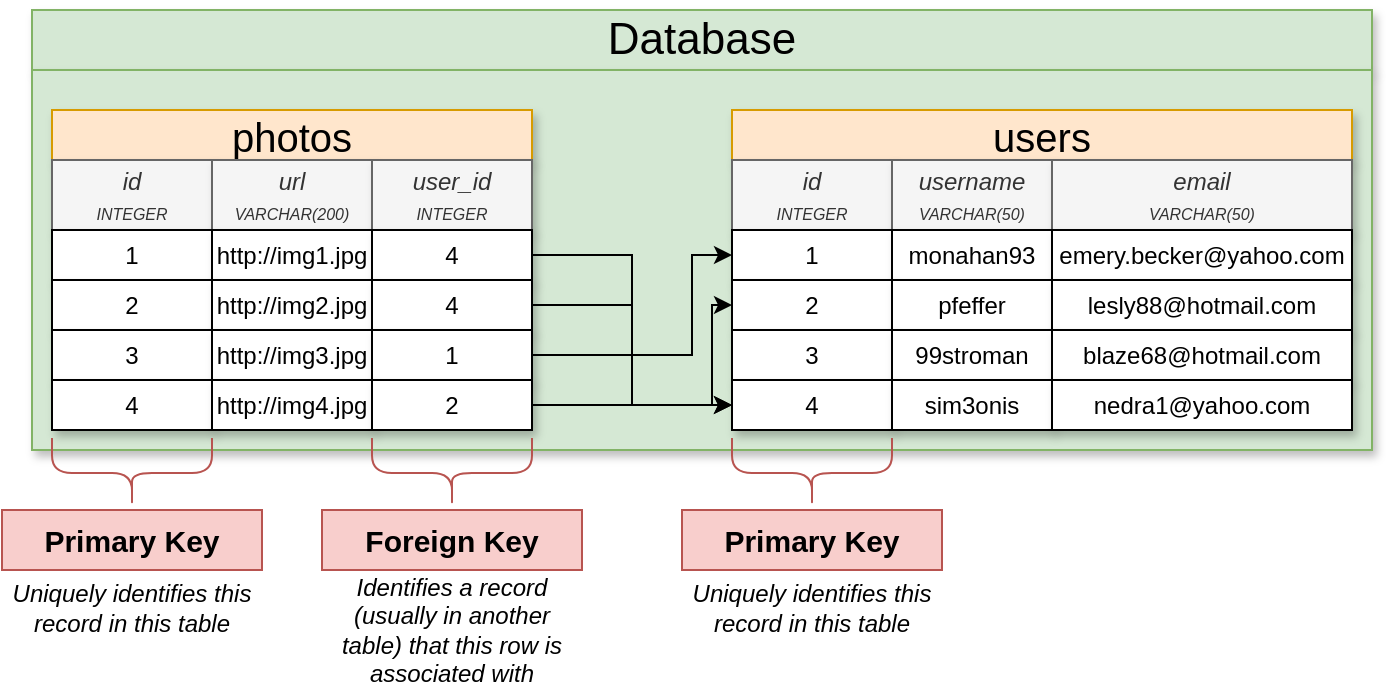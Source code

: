 <mxfile version="24.8.3" pages="11">
  <diagram id="JJSBbU11KBproi6Js5Is" name="01 - keys">
    <mxGraphModel dx="782" dy="721" grid="1" gridSize="10" guides="1" tooltips="1" connect="1" arrows="1" fold="1" page="1" pageScale="1" pageWidth="1920" pageHeight="1200" math="0" shadow="0">
      <root>
        <mxCell id="0" />
        <mxCell id="1" parent="0" />
        <mxCell id="-oswrm9NzoSEgWR_AtZv-1" value="Database" style="rounded=0;whiteSpace=wrap;html=1;shadow=1;fontSize=22;fillColor=#d5e8d4;strokeColor=#82b366;" parent="1" vertex="1">
          <mxGeometry x="400" y="260" width="670" height="30" as="geometry" />
        </mxCell>
        <mxCell id="-oswrm9NzoSEgWR_AtZv-2" value="" style="rounded=0;whiteSpace=wrap;html=1;shadow=1;fontSize=22;fillColor=#d5e8d4;strokeColor=#82b366;" parent="1" vertex="1">
          <mxGeometry x="400" y="290" width="670" height="190" as="geometry" />
        </mxCell>
        <mxCell id="-oswrm9NzoSEgWR_AtZv-3" value="photos" style="rounded=0;whiteSpace=wrap;html=1;shadow=1;fontSize=20;fillColor=#ffe6cc;strokeColor=#d79b00;" parent="1" vertex="1">
          <mxGeometry x="410" y="310" width="240" height="25" as="geometry" />
        </mxCell>
        <mxCell id="-oswrm9NzoSEgWR_AtZv-4" value="id&lt;br&gt;&lt;font style=&quot;font-size: 8px&quot;&gt;INTEGER&lt;/font&gt;" style="rounded=0;whiteSpace=wrap;html=1;shadow=1;fontSize=12;fillColor=#f5f5f5;strokeColor=#666666;fontColor=#333333;fontStyle=2" parent="1" vertex="1">
          <mxGeometry x="410" y="335" width="80" height="35" as="geometry" />
        </mxCell>
        <mxCell id="-oswrm9NzoSEgWR_AtZv-5" value="url&lt;br&gt;&lt;span style=&quot;font-size: 8px&quot;&gt;VARCHAR(200)&lt;/span&gt;" style="rounded=0;whiteSpace=wrap;html=1;shadow=1;fontSize=12;fillColor=#f5f5f5;strokeColor=#666666;fontColor=#333333;fontStyle=2" parent="1" vertex="1">
          <mxGeometry x="490" y="335" width="80" height="35" as="geometry" />
        </mxCell>
        <mxCell id="-oswrm9NzoSEgWR_AtZv-6" value="user_id&lt;br&gt;&lt;span style=&quot;font-size: 8px&quot;&gt;INTEGER&lt;/span&gt;" style="rounded=0;whiteSpace=wrap;html=1;shadow=1;fontSize=12;fillColor=#f5f5f5;strokeColor=#666666;fontColor=#333333;fontStyle=2" parent="1" vertex="1">
          <mxGeometry x="570" y="335" width="80" height="35" as="geometry" />
        </mxCell>
        <mxCell id="-oswrm9NzoSEgWR_AtZv-7" value="1" style="rounded=0;whiteSpace=wrap;html=1;shadow=1;fontSize=12;fontStyle=0" parent="1" vertex="1">
          <mxGeometry x="410" y="370" width="80" height="25" as="geometry" />
        </mxCell>
        <mxCell id="-oswrm9NzoSEgWR_AtZv-8" value="http://img1.jpg" style="rounded=0;whiteSpace=wrap;html=1;shadow=1;fontSize=12;fontStyle=0" parent="1" vertex="1">
          <mxGeometry x="490" y="370" width="80" height="25" as="geometry" />
        </mxCell>
        <mxCell id="-oswrm9NzoSEgWR_AtZv-9" style="edgeStyle=orthogonalEdgeStyle;rounded=0;orthogonalLoop=1;jettySize=auto;html=1;exitX=1;exitY=0.5;exitDx=0;exitDy=0;entryX=0;entryY=0.5;entryDx=0;entryDy=0;startArrow=none;startFill=0;strokeWidth=1;fontSize=21;" parent="1" source="-oswrm9NzoSEgWR_AtZv-10" target="-oswrm9NzoSEgWR_AtZv-36" edge="1">
          <mxGeometry relative="1" as="geometry" />
        </mxCell>
        <mxCell id="-oswrm9NzoSEgWR_AtZv-10" value="4" style="rounded=0;whiteSpace=wrap;html=1;shadow=1;fontSize=12;fontStyle=0" parent="1" vertex="1">
          <mxGeometry x="570" y="370" width="80" height="25" as="geometry" />
        </mxCell>
        <mxCell id="-oswrm9NzoSEgWR_AtZv-11" value="2" style="rounded=0;whiteSpace=wrap;html=1;shadow=1;fontSize=12;fontStyle=0" parent="1" vertex="1">
          <mxGeometry x="410" y="395" width="80" height="25" as="geometry" />
        </mxCell>
        <mxCell id="-oswrm9NzoSEgWR_AtZv-12" value="http://img2.jpg" style="rounded=0;whiteSpace=wrap;html=1;shadow=1;fontSize=12;fontStyle=0" parent="1" vertex="1">
          <mxGeometry x="490" y="395" width="80" height="25" as="geometry" />
        </mxCell>
        <mxCell id="-oswrm9NzoSEgWR_AtZv-13" style="edgeStyle=orthogonalEdgeStyle;rounded=0;orthogonalLoop=1;jettySize=auto;html=1;exitX=1;exitY=0.5;exitDx=0;exitDy=0;entryX=0;entryY=0.5;entryDx=0;entryDy=0;startArrow=none;startFill=0;strokeWidth=1;fontSize=21;" parent="1" source="-oswrm9NzoSEgWR_AtZv-14" target="-oswrm9NzoSEgWR_AtZv-36" edge="1">
          <mxGeometry relative="1" as="geometry" />
        </mxCell>
        <mxCell id="-oswrm9NzoSEgWR_AtZv-14" value="4" style="rounded=0;whiteSpace=wrap;html=1;shadow=1;fontSize=12;fontStyle=0" parent="1" vertex="1">
          <mxGeometry x="570" y="395" width="80" height="25" as="geometry" />
        </mxCell>
        <mxCell id="-oswrm9NzoSEgWR_AtZv-15" value="3" style="rounded=0;whiteSpace=wrap;html=1;shadow=1;fontSize=12;fontStyle=0" parent="1" vertex="1">
          <mxGeometry x="410" y="420" width="80" height="25" as="geometry" />
        </mxCell>
        <mxCell id="-oswrm9NzoSEgWR_AtZv-16" value="http://img3.jpg" style="rounded=0;whiteSpace=wrap;html=1;shadow=1;fontSize=12;fontStyle=0" parent="1" vertex="1">
          <mxGeometry x="490" y="420" width="80" height="25" as="geometry" />
        </mxCell>
        <mxCell id="-oswrm9NzoSEgWR_AtZv-17" style="edgeStyle=orthogonalEdgeStyle;rounded=0;orthogonalLoop=1;jettySize=auto;html=1;exitX=1;exitY=0.5;exitDx=0;exitDy=0;entryX=0;entryY=0.5;entryDx=0;entryDy=0;startArrow=none;startFill=0;strokeWidth=1;fontSize=21;" parent="1" source="-oswrm9NzoSEgWR_AtZv-18" target="-oswrm9NzoSEgWR_AtZv-27" edge="1">
          <mxGeometry relative="1" as="geometry">
            <Array as="points">
              <mxPoint x="730" y="433" />
              <mxPoint x="730" y="383" />
            </Array>
          </mxGeometry>
        </mxCell>
        <mxCell id="-oswrm9NzoSEgWR_AtZv-18" value="1" style="rounded=0;whiteSpace=wrap;html=1;shadow=1;fontSize=12;fontStyle=0" parent="1" vertex="1">
          <mxGeometry x="570" y="420" width="80" height="25" as="geometry" />
        </mxCell>
        <mxCell id="-oswrm9NzoSEgWR_AtZv-19" value="4" style="rounded=0;whiteSpace=wrap;html=1;shadow=1;fontSize=12;fontStyle=0" parent="1" vertex="1">
          <mxGeometry x="410" y="445" width="80" height="25" as="geometry" />
        </mxCell>
        <mxCell id="-oswrm9NzoSEgWR_AtZv-20" value="http://img4.jpg" style="rounded=0;whiteSpace=wrap;html=1;shadow=1;fontSize=12;fontStyle=0" parent="1" vertex="1">
          <mxGeometry x="490" y="445" width="80" height="25" as="geometry" />
        </mxCell>
        <mxCell id="-oswrm9NzoSEgWR_AtZv-21" style="edgeStyle=orthogonalEdgeStyle;rounded=0;orthogonalLoop=1;jettySize=auto;html=1;exitX=1;exitY=0.5;exitDx=0;exitDy=0;entryX=0;entryY=0.5;entryDx=0;entryDy=0;startArrow=none;startFill=0;strokeWidth=1;fontSize=21;" parent="1" source="-oswrm9NzoSEgWR_AtZv-22" target="-oswrm9NzoSEgWR_AtZv-30" edge="1">
          <mxGeometry relative="1" as="geometry">
            <Array as="points">
              <mxPoint x="740" y="458" />
              <mxPoint x="740" y="408" />
            </Array>
          </mxGeometry>
        </mxCell>
        <mxCell id="-oswrm9NzoSEgWR_AtZv-22" value="2" style="rounded=0;whiteSpace=wrap;html=1;shadow=1;fontSize=12;fontStyle=0" parent="1" vertex="1">
          <mxGeometry x="570" y="445" width="80" height="25" as="geometry" />
        </mxCell>
        <mxCell id="-oswrm9NzoSEgWR_AtZv-23" value="users" style="rounded=0;whiteSpace=wrap;html=1;shadow=1;fontSize=20;fillColor=#ffe6cc;strokeColor=#d79b00;" parent="1" vertex="1">
          <mxGeometry x="750" y="310" width="310" height="25" as="geometry" />
        </mxCell>
        <mxCell id="-oswrm9NzoSEgWR_AtZv-24" value="id&lt;br&gt;&lt;font style=&quot;font-size: 8px&quot;&gt;INTEGER&lt;/font&gt;" style="rounded=0;whiteSpace=wrap;html=1;shadow=1;fontSize=12;fillColor=#f5f5f5;strokeColor=#666666;fontColor=#333333;fontStyle=2" parent="1" vertex="1">
          <mxGeometry x="750" y="335" width="80" height="35" as="geometry" />
        </mxCell>
        <mxCell id="-oswrm9NzoSEgWR_AtZv-25" value="username&lt;br&gt;&lt;span style=&quot;font-size: 8px&quot;&gt;VARCHAR(50)&lt;/span&gt;" style="rounded=0;whiteSpace=wrap;html=1;shadow=1;fontSize=12;fillColor=#f5f5f5;strokeColor=#666666;fontColor=#333333;fontStyle=2" parent="1" vertex="1">
          <mxGeometry x="830" y="335" width="80" height="35" as="geometry" />
        </mxCell>
        <mxCell id="-oswrm9NzoSEgWR_AtZv-26" value="email&lt;br&gt;&lt;span style=&quot;font-size: 8px&quot;&gt;VARCHAR(50)&lt;/span&gt;" style="rounded=0;whiteSpace=wrap;html=1;shadow=1;fontSize=12;fillColor=#f5f5f5;strokeColor=#666666;fontColor=#333333;fontStyle=2" parent="1" vertex="1">
          <mxGeometry x="910" y="335" width="150" height="35" as="geometry" />
        </mxCell>
        <mxCell id="-oswrm9NzoSEgWR_AtZv-27" value="1" style="rounded=0;whiteSpace=wrap;html=1;shadow=1;fontSize=12;fontStyle=0" parent="1" vertex="1">
          <mxGeometry x="750" y="370" width="80" height="25" as="geometry" />
        </mxCell>
        <mxCell id="-oswrm9NzoSEgWR_AtZv-28" value="monahan93" style="rounded=0;whiteSpace=wrap;html=1;shadow=1;fontSize=12;fontStyle=0" parent="1" vertex="1">
          <mxGeometry x="830" y="370" width="80" height="25" as="geometry" />
        </mxCell>
        <mxCell id="-oswrm9NzoSEgWR_AtZv-29" value="emery.becker@yahoo.com" style="rounded=0;whiteSpace=wrap;html=1;shadow=1;fontSize=12;fontStyle=0" parent="1" vertex="1">
          <mxGeometry x="910" y="370" width="150" height="25" as="geometry" />
        </mxCell>
        <mxCell id="-oswrm9NzoSEgWR_AtZv-30" value="2" style="rounded=0;whiteSpace=wrap;html=1;shadow=1;fontSize=12;fontStyle=0" parent="1" vertex="1">
          <mxGeometry x="750" y="395" width="80" height="25" as="geometry" />
        </mxCell>
        <mxCell id="-oswrm9NzoSEgWR_AtZv-31" value="pfeffer" style="rounded=0;whiteSpace=wrap;html=1;shadow=1;fontSize=12;fontStyle=0" parent="1" vertex="1">
          <mxGeometry x="830" y="395" width="80" height="25" as="geometry" />
        </mxCell>
        <mxCell id="-oswrm9NzoSEgWR_AtZv-32" value="lesly88@hotmail.com" style="rounded=0;whiteSpace=wrap;html=1;shadow=1;fontSize=12;fontStyle=0" parent="1" vertex="1">
          <mxGeometry x="910" y="395" width="150" height="25" as="geometry" />
        </mxCell>
        <mxCell id="-oswrm9NzoSEgWR_AtZv-33" value="3" style="rounded=0;whiteSpace=wrap;html=1;shadow=1;fontSize=12;fontStyle=0" parent="1" vertex="1">
          <mxGeometry x="750" y="420" width="80" height="25" as="geometry" />
        </mxCell>
        <mxCell id="-oswrm9NzoSEgWR_AtZv-34" value="99stroman" style="rounded=0;whiteSpace=wrap;html=1;shadow=1;fontSize=12;fontStyle=0" parent="1" vertex="1">
          <mxGeometry x="830" y="420" width="80" height="25" as="geometry" />
        </mxCell>
        <mxCell id="-oswrm9NzoSEgWR_AtZv-35" value="blaze68@hotmail.com" style="rounded=0;whiteSpace=wrap;html=1;shadow=1;fontSize=12;fontStyle=0" parent="1" vertex="1">
          <mxGeometry x="910" y="420" width="150" height="25" as="geometry" />
        </mxCell>
        <mxCell id="-oswrm9NzoSEgWR_AtZv-36" value="4" style="rounded=0;whiteSpace=wrap;html=1;shadow=1;fontSize=12;fontStyle=0" parent="1" vertex="1">
          <mxGeometry x="750" y="445" width="80" height="25" as="geometry" />
        </mxCell>
        <mxCell id="-oswrm9NzoSEgWR_AtZv-37" value="sim3onis" style="rounded=0;whiteSpace=wrap;html=1;shadow=1;fontSize=12;fontStyle=0" parent="1" vertex="1">
          <mxGeometry x="830" y="445" width="80" height="25" as="geometry" />
        </mxCell>
        <mxCell id="-oswrm9NzoSEgWR_AtZv-38" value="nedra1@yahoo.com" style="rounded=0;whiteSpace=wrap;html=1;shadow=1;fontSize=12;fontStyle=0" parent="1" vertex="1">
          <mxGeometry x="910" y="445" width="150" height="25" as="geometry" />
        </mxCell>
        <mxCell id="-oswrm9NzoSEgWR_AtZv-39" value="" style="shape=curlyBracket;whiteSpace=wrap;html=1;rounded=1;strokeWidth=1;fontSize=15;rotation=-90;fillColor=#f8cecc;strokeColor=#b85450;" parent="1" vertex="1">
          <mxGeometry x="432.5" y="451.5" width="35" height="80" as="geometry" />
        </mxCell>
        <mxCell id="-oswrm9NzoSEgWR_AtZv-40" value="Primary Key" style="rounded=0;whiteSpace=wrap;html=1;strokeWidth=1;fontSize=15;fillColor=#f8cecc;strokeColor=#b85450;fontStyle=1" parent="1" vertex="1">
          <mxGeometry x="385" y="510" width="130" height="30" as="geometry" />
        </mxCell>
        <mxCell id="-oswrm9NzoSEgWR_AtZv-41" value="Uniquely identifies this record in this table" style="text;html=1;strokeColor=none;fillColor=none;align=center;verticalAlign=middle;whiteSpace=wrap;rounded=0;fontSize=12;fontStyle=2" parent="1" vertex="1">
          <mxGeometry x="385" y="539" width="130" height="40" as="geometry" />
        </mxCell>
        <mxCell id="-oswrm9NzoSEgWR_AtZv-42" value="" style="shape=curlyBracket;whiteSpace=wrap;html=1;rounded=1;strokeWidth=1;fontSize=15;rotation=-90;fillColor=#f8cecc;strokeColor=#b85450;" parent="1" vertex="1">
          <mxGeometry x="592.5" y="451.5" width="35" height="80" as="geometry" />
        </mxCell>
        <mxCell id="-oswrm9NzoSEgWR_AtZv-43" value="Foreign Key" style="rounded=0;whiteSpace=wrap;html=1;strokeWidth=1;fontSize=15;fillColor=#f8cecc;strokeColor=#b85450;fontStyle=1" parent="1" vertex="1">
          <mxGeometry x="545" y="510" width="130" height="30" as="geometry" />
        </mxCell>
        <mxCell id="-oswrm9NzoSEgWR_AtZv-44" value="Identifies a record (usually in another table) that this row is associated with" style="text;html=1;strokeColor=none;fillColor=none;align=center;verticalAlign=middle;whiteSpace=wrap;rounded=0;fontSize=12;fontStyle=2" parent="1" vertex="1">
          <mxGeometry x="545" y="539" width="130" height="61" as="geometry" />
        </mxCell>
        <mxCell id="-oswrm9NzoSEgWR_AtZv-45" value="" style="shape=curlyBracket;whiteSpace=wrap;html=1;rounded=1;strokeWidth=1;fontSize=15;rotation=-90;fillColor=#f8cecc;strokeColor=#b85450;" parent="1" vertex="1">
          <mxGeometry x="772.5" y="451.5" width="35" height="80" as="geometry" />
        </mxCell>
        <mxCell id="-oswrm9NzoSEgWR_AtZv-46" value="Primary Key" style="rounded=0;whiteSpace=wrap;html=1;strokeWidth=1;fontSize=15;fillColor=#f8cecc;strokeColor=#b85450;fontStyle=1" parent="1" vertex="1">
          <mxGeometry x="725" y="510" width="130" height="30" as="geometry" />
        </mxCell>
        <mxCell id="-oswrm9NzoSEgWR_AtZv-47" value="Uniquely identifies this record in this table" style="text;html=1;strokeColor=none;fillColor=none;align=center;verticalAlign=middle;whiteSpace=wrap;rounded=0;fontSize=12;fontStyle=2" parent="1" vertex="1">
          <mxGeometry x="725" y="539" width="130" height="40" as="geometry" />
        </mxCell>
      </root>
    </mxGraphModel>
  </diagram>
  <diagram id="ko600i4A7XCHUcrl9jfR" name="02 - db">
    <mxGraphModel dx="858" dy="529" grid="1" gridSize="10" guides="1" tooltips="1" connect="1" arrows="1" fold="1" page="1" pageScale="1" pageWidth="1920" pageHeight="1200" math="0" shadow="0">
      <root>
        <mxCell id="LrCP_Gx4Q4OJFo32lzg2-0" />
        <mxCell id="LrCP_Gx4Q4OJFo32lzg2-1" parent="LrCP_Gx4Q4OJFo32lzg2-0" />
        <mxCell id="LrCP_Gx4Q4OJFo32lzg2-2" value="Database For a Photo-Sharing App" style="rounded=0;whiteSpace=wrap;html=1;shadow=1;fontSize=22;fillColor=#d5e8d4;strokeColor=#82b366;" vertex="1" parent="LrCP_Gx4Q4OJFo32lzg2-1">
          <mxGeometry x="510" y="260" width="400" height="40" as="geometry" />
        </mxCell>
        <mxCell id="LrCP_Gx4Q4OJFo32lzg2-3" value="" style="rounded=0;whiteSpace=wrap;html=1;shadow=1;fontSize=22;fillColor=#d5e8d4;strokeColor=#82b366;" vertex="1" parent="LrCP_Gx4Q4OJFo32lzg2-1">
          <mxGeometry x="510" y="300" width="400" height="230" as="geometry" />
        </mxCell>
        <mxCell id="LrCP_Gx4Q4OJFo32lzg2-4" style="edgeStyle=orthogonalEdgeStyle;rounded=0;orthogonalLoop=1;jettySize=auto;html=1;exitX=1;exitY=0.25;exitDx=0;exitDy=0;entryX=0;entryY=0.25;entryDx=0;entryDy=0;fontSize=15;" edge="1" parent="LrCP_Gx4Q4OJFo32lzg2-1" source="LrCP_Gx4Q4OJFo32lzg2-7" target="LrCP_Gx4Q4OJFo32lzg2-10">
          <mxGeometry relative="1" as="geometry" />
        </mxCell>
        <mxCell id="LrCP_Gx4Q4OJFo32lzg2-5" style="edgeStyle=orthogonalEdgeStyle;rounded=0;orthogonalLoop=1;jettySize=auto;html=1;exitX=0.25;exitY=1;exitDx=0;exitDy=0;entryX=0.25;entryY=0;entryDx=0;entryDy=0;fontSize=15;" edge="1" parent="LrCP_Gx4Q4OJFo32lzg2-1" source="LrCP_Gx4Q4OJFo32lzg2-7" target="LrCP_Gx4Q4OJFo32lzg2-11">
          <mxGeometry relative="1" as="geometry" />
        </mxCell>
        <mxCell id="LrCP_Gx4Q4OJFo32lzg2-6" style="edgeStyle=orthogonalEdgeStyle;rounded=0;orthogonalLoop=1;jettySize=auto;html=1;exitX=1;exitY=0.75;exitDx=0;exitDy=0;entryX=0.25;entryY=0;entryDx=0;entryDy=0;fontSize=15;" edge="1" parent="LrCP_Gx4Q4OJFo32lzg2-1" source="LrCP_Gx4Q4OJFo32lzg2-7" target="LrCP_Gx4Q4OJFo32lzg2-12">
          <mxGeometry relative="1" as="geometry">
            <Array as="points">
              <mxPoint x="670" y="400" />
              <mxPoint x="787" y="400" />
            </Array>
          </mxGeometry>
        </mxCell>
        <mxCell id="LrCP_Gx4Q4OJFo32lzg2-7" value="users" style="rounded=0;whiteSpace=wrap;html=1;shadow=1;fontSize=20;fillColor=#ffe6cc;strokeColor=#d79b00;" vertex="1" parent="LrCP_Gx4Q4OJFo32lzg2-1">
          <mxGeometry x="522" y="310" width="148" height="70" as="geometry" />
        </mxCell>
        <mxCell id="LrCP_Gx4Q4OJFo32lzg2-8" style="edgeStyle=orthogonalEdgeStyle;rounded=0;orthogonalLoop=1;jettySize=auto;html=1;exitX=0.75;exitY=1;exitDx=0;exitDy=0;entryX=0.75;entryY=0;entryDx=0;entryDy=0;fontSize=15;" edge="1" parent="LrCP_Gx4Q4OJFo32lzg2-1" source="LrCP_Gx4Q4OJFo32lzg2-10" target="LrCP_Gx4Q4OJFo32lzg2-12">
          <mxGeometry relative="1" as="geometry" />
        </mxCell>
        <mxCell id="LrCP_Gx4Q4OJFo32lzg2-9" style="edgeStyle=orthogonalEdgeStyle;rounded=0;orthogonalLoop=1;jettySize=auto;html=1;exitX=0;exitY=0.75;exitDx=0;exitDy=0;entryX=0.75;entryY=0;entryDx=0;entryDy=0;fontSize=15;" edge="1" parent="LrCP_Gx4Q4OJFo32lzg2-1" source="LrCP_Gx4Q4OJFo32lzg2-10" target="LrCP_Gx4Q4OJFo32lzg2-11">
          <mxGeometry relative="1" as="geometry">
            <Array as="points">
              <mxPoint x="750" y="410" />
              <mxPoint x="633" y="410" />
            </Array>
          </mxGeometry>
        </mxCell>
        <mxCell id="LrCP_Gx4Q4OJFo32lzg2-10" value="photos" style="rounded=0;whiteSpace=wrap;html=1;shadow=1;fontSize=20;fillColor=#ffe6cc;strokeColor=#d79b00;" vertex="1" parent="LrCP_Gx4Q4OJFo32lzg2-1">
          <mxGeometry x="750" y="310" width="148" height="70" as="geometry" />
        </mxCell>
        <mxCell id="LrCP_Gx4Q4OJFo32lzg2-11" value="comments" style="rounded=0;whiteSpace=wrap;html=1;shadow=1;fontSize=20;fillColor=#ffe6cc;strokeColor=#d79b00;" vertex="1" parent="LrCP_Gx4Q4OJFo32lzg2-1">
          <mxGeometry x="522" y="440" width="148" height="70" as="geometry" />
        </mxCell>
        <mxCell id="LrCP_Gx4Q4OJFo32lzg2-12" value="likes" style="rounded=0;whiteSpace=wrap;html=1;shadow=1;fontSize=20;fillColor=#ffe6cc;strokeColor=#d79b00;" vertex="1" parent="LrCP_Gx4Q4OJFo32lzg2-1">
          <mxGeometry x="750" y="440" width="148" height="70" as="geometry" />
        </mxCell>
        <mxCell id="J6J3mkRKLV_I49ikV7l8-3" style="edgeStyle=orthogonalEdgeStyle;rounded=0;orthogonalLoop=1;jettySize=auto;html=1;exitX=0.5;exitY=1;exitDx=0;exitDy=0;" edge="1" parent="LrCP_Gx4Q4OJFo32lzg2-1" source="J6J3mkRKLV_I49ikV7l8-0" target="J6J3mkRKLV_I49ikV7l8-2">
          <mxGeometry relative="1" as="geometry" />
        </mxCell>
        <mxCell id="J6J3mkRKLV_I49ikV7l8-0" value="Comments have one photo" style="rounded=0;whiteSpace=wrap;html=1;shadow=1;fontSize=20;fillColor=#f8cecc;strokeColor=#b85450;fontStyle=1" vertex="1" parent="LrCP_Gx4Q4OJFo32lzg2-1">
          <mxGeometry x="960" y="220" width="284" height="40" as="geometry" />
        </mxCell>
        <mxCell id="J6J3mkRKLV_I49ikV7l8-1" value="Comments have one user" style="rounded=0;whiteSpace=wrap;html=1;shadow=1;fontSize=20;fillColor=#f8cecc;strokeColor=#b85450;fontStyle=1" vertex="1" parent="LrCP_Gx4Q4OJFo32lzg2-1">
          <mxGeometry x="960" y="420" width="284" height="40" as="geometry" />
        </mxCell>
        <mxCell id="J6J3mkRKLV_I49ikV7l8-2" value="Comments table should get a foreign key column &lt;b&gt;pointing at the photo&lt;/b&gt; each comment belongs to" style="rounded=0;whiteSpace=wrap;html=1;shadow=1;fontSize=18;fillColor=#dae8fc;strokeColor=#6c8ebf;fontStyle=0" vertex="1" parent="LrCP_Gx4Q4OJFo32lzg2-1">
          <mxGeometry x="960" y="290" width="284" height="90" as="geometry" />
        </mxCell>
        <mxCell id="J6J3mkRKLV_I49ikV7l8-4" style="edgeStyle=orthogonalEdgeStyle;rounded=0;orthogonalLoop=1;jettySize=auto;html=1;exitX=0.5;exitY=1;exitDx=0;exitDy=0;" edge="1" parent="LrCP_Gx4Q4OJFo32lzg2-1" target="J6J3mkRKLV_I49ikV7l8-5">
          <mxGeometry relative="1" as="geometry">
            <mxPoint x="1102" y="460" as="sourcePoint" />
          </mxGeometry>
        </mxCell>
        <mxCell id="J6J3mkRKLV_I49ikV7l8-5" value="Comments table should get a foreign key column &lt;b&gt;pointing&lt;/b&gt; &lt;b&gt;at the user&lt;/b&gt; each comment belongs to" style="rounded=0;whiteSpace=wrap;html=1;shadow=1;fontSize=18;fillColor=#dae8fc;strokeColor=#6c8ebf;fontStyle=0" vertex="1" parent="LrCP_Gx4Q4OJFo32lzg2-1">
          <mxGeometry x="960" y="490" width="284" height="90" as="geometry" />
        </mxCell>
      </root>
    </mxGraphModel>
  </diagram>
  <diagram id="3QDeLt3RZKNwbUUMMwgR" name="03 - photoscomments">
    <mxGraphModel dx="782" dy="721" grid="1" gridSize="10" guides="1" tooltips="1" connect="1" arrows="1" fold="1" page="1" pageScale="1" pageWidth="1920" pageHeight="1200" math="0" shadow="0">
      <root>
        <mxCell id="UUy0M_aFTO-AFNwR7G5c-0" />
        <mxCell id="UUy0M_aFTO-AFNwR7G5c-1" parent="UUy0M_aFTO-AFNwR7G5c-0" />
        <mxCell id="qzHrnP7fyJp1djn9mlQj-0" value="Database" style="rounded=0;whiteSpace=wrap;html=1;shadow=1;fontSize=22;fillColor=#d5e8d4;strokeColor=#82b366;" parent="UUy0M_aFTO-AFNwR7G5c-1" vertex="1">
          <mxGeometry x="400" y="260" width="750" height="30" as="geometry" />
        </mxCell>
        <mxCell id="qzHrnP7fyJp1djn9mlQj-1" value="" style="rounded=0;whiteSpace=wrap;html=1;shadow=1;fontSize=22;fillColor=#d5e8d4;strokeColor=#82b366;" parent="UUy0M_aFTO-AFNwR7G5c-1" vertex="1">
          <mxGeometry x="400" y="290" width="750" height="390" as="geometry" />
        </mxCell>
        <mxCell id="qzHrnP7fyJp1djn9mlQj-2" value="comments" style="rounded=0;whiteSpace=wrap;html=1;shadow=1;fontSize=20;fillColor=#ffe6cc;strokeColor=#d79b00;" parent="UUy0M_aFTO-AFNwR7G5c-1" vertex="1">
          <mxGeometry x="410" y="390" width="320" height="25" as="geometry" />
        </mxCell>
        <mxCell id="qzHrnP7fyJp1djn9mlQj-3" value="id&lt;br&gt;&lt;font style=&quot;font-size: 8px&quot;&gt;INTEGER&lt;/font&gt;" style="rounded=0;whiteSpace=wrap;html=1;shadow=1;fontSize=12;fillColor=#f5f5f5;strokeColor=#666666;fontColor=#333333;fontStyle=2" parent="UUy0M_aFTO-AFNwR7G5c-1" vertex="1">
          <mxGeometry x="410" y="415" width="80" height="35" as="geometry" />
        </mxCell>
        <mxCell id="qzHrnP7fyJp1djn9mlQj-4" value="text&lt;br&gt;&lt;span style=&quot;font-size: 8px&quot;&gt;VARCHAR(200)&lt;/span&gt;" style="rounded=0;whiteSpace=wrap;html=1;shadow=1;fontSize=12;fillColor=#f5f5f5;strokeColor=#666666;fontColor=#333333;fontStyle=2" parent="UUy0M_aFTO-AFNwR7G5c-1" vertex="1">
          <mxGeometry x="490" y="415" width="80" height="35" as="geometry" />
        </mxCell>
        <mxCell id="qzHrnP7fyJp1djn9mlQj-5" value="user_id&lt;br&gt;&lt;span style=&quot;font-size: 8px&quot;&gt;INTEGER&lt;/span&gt;" style="rounded=0;whiteSpace=wrap;html=1;shadow=1;fontSize=12;fillColor=#f5f5f5;strokeColor=#666666;fontColor=#333333;fontStyle=2" parent="UUy0M_aFTO-AFNwR7G5c-1" vertex="1">
          <mxGeometry x="570" y="415" width="80" height="35" as="geometry" />
        </mxCell>
        <mxCell id="qzHrnP7fyJp1djn9mlQj-6" value="1" style="rounded=0;whiteSpace=wrap;html=1;shadow=1;fontSize=12;fontStyle=0" parent="UUy0M_aFTO-AFNwR7G5c-1" vertex="1">
          <mxGeometry x="410" y="450" width="80" height="25" as="geometry" />
        </mxCell>
        <mxCell id="qzHrnP7fyJp1djn9mlQj-7" value="cool pic" style="rounded=0;whiteSpace=wrap;html=1;shadow=1;fontSize=12;fontStyle=0" parent="UUy0M_aFTO-AFNwR7G5c-1" vertex="1">
          <mxGeometry x="490" y="450" width="80" height="25" as="geometry" />
        </mxCell>
        <mxCell id="qzHrnP7fyJp1djn9mlQj-9" value="4" style="rounded=0;whiteSpace=wrap;html=1;shadow=1;fontSize=12;fontStyle=0" parent="UUy0M_aFTO-AFNwR7G5c-1" vertex="1">
          <mxGeometry x="570" y="450" width="80" height="25" as="geometry" />
        </mxCell>
        <mxCell id="qzHrnP7fyJp1djn9mlQj-10" value="2" style="rounded=0;whiteSpace=wrap;html=1;shadow=1;fontSize=12;fontStyle=0" parent="UUy0M_aFTO-AFNwR7G5c-1" vertex="1">
          <mxGeometry x="410" y="475" width="80" height="25" as="geometry" />
        </mxCell>
        <mxCell id="qzHrnP7fyJp1djn9mlQj-11" value="neato" style="rounded=0;whiteSpace=wrap;html=1;shadow=1;fontSize=12;fontStyle=0" parent="UUy0M_aFTO-AFNwR7G5c-1" vertex="1">
          <mxGeometry x="490" y="475" width="80" height="25" as="geometry" />
        </mxCell>
        <mxCell id="qzHrnP7fyJp1djn9mlQj-13" value="4" style="rounded=0;whiteSpace=wrap;html=1;shadow=1;fontSize=12;fontStyle=0" parent="UUy0M_aFTO-AFNwR7G5c-1" vertex="1">
          <mxGeometry x="570" y="475" width="80" height="25" as="geometry" />
        </mxCell>
        <mxCell id="qzHrnP7fyJp1djn9mlQj-14" value="3" style="rounded=0;whiteSpace=wrap;html=1;shadow=1;fontSize=12;fontStyle=0" parent="UUy0M_aFTO-AFNwR7G5c-1" vertex="1">
          <mxGeometry x="410" y="500" width="80" height="25" as="geometry" />
        </mxCell>
        <mxCell id="qzHrnP7fyJp1djn9mlQj-15" value="I like it" style="rounded=0;whiteSpace=wrap;html=1;shadow=1;fontSize=12;fontStyle=0" parent="UUy0M_aFTO-AFNwR7G5c-1" vertex="1">
          <mxGeometry x="490" y="500" width="80" height="25" as="geometry" />
        </mxCell>
        <mxCell id="qzHrnP7fyJp1djn9mlQj-17" value="1" style="rounded=0;whiteSpace=wrap;html=1;shadow=1;fontSize=12;fontStyle=0" parent="UUy0M_aFTO-AFNwR7G5c-1" vertex="1">
          <mxGeometry x="570" y="500" width="80" height="25" as="geometry" />
        </mxCell>
        <mxCell id="qzHrnP7fyJp1djn9mlQj-18" value="4" style="rounded=0;whiteSpace=wrap;html=1;shadow=1;fontSize=12;fontStyle=0" parent="UUy0M_aFTO-AFNwR7G5c-1" vertex="1">
          <mxGeometry x="410" y="525" width="80" height="25" as="geometry" />
        </mxCell>
        <mxCell id="qzHrnP7fyJp1djn9mlQj-19" value="fantastic!" style="rounded=0;whiteSpace=wrap;html=1;shadow=1;fontSize=12;fontStyle=0" parent="UUy0M_aFTO-AFNwR7G5c-1" vertex="1">
          <mxGeometry x="490" y="525" width="80" height="25" as="geometry" />
        </mxCell>
        <mxCell id="mO4TqPyH-GaBL7QF-bx8-0" style="edgeStyle=orthogonalEdgeStyle;rounded=0;orthogonalLoop=1;jettySize=auto;html=1;exitX=0.5;exitY=1;exitDx=0;exitDy=0;entryX=0;entryY=0.5;entryDx=0;entryDy=0;fontSize=18;" parent="UUy0M_aFTO-AFNwR7G5c-1" source="qzHrnP7fyJp1djn9mlQj-21" target="9LOWG1_QdoBWGaFyBp5--4" edge="1">
          <mxGeometry relative="1" as="geometry" />
        </mxCell>
        <mxCell id="qzHrnP7fyJp1djn9mlQj-21" value="1" style="rounded=0;whiteSpace=wrap;html=1;shadow=1;fontSize=12;fontStyle=0" parent="UUy0M_aFTO-AFNwR7G5c-1" vertex="1">
          <mxGeometry x="570" y="525" width="80" height="25" as="geometry" />
        </mxCell>
        <mxCell id="B2YQEr3LJjdzv-sj2xpX-0" value="photos" style="rounded=0;whiteSpace=wrap;html=1;shadow=1;fontSize=20;fillColor=#ffe6cc;strokeColor=#d79b00;" parent="UUy0M_aFTO-AFNwR7G5c-1" vertex="1">
          <mxGeometry x="830" y="315" width="240" height="25" as="geometry" />
        </mxCell>
        <mxCell id="B2YQEr3LJjdzv-sj2xpX-1" value="id&lt;br&gt;&lt;font style=&quot;font-size: 8px&quot;&gt;INTEGER&lt;/font&gt;" style="rounded=0;whiteSpace=wrap;html=1;shadow=1;fontSize=12;fillColor=#f5f5f5;strokeColor=#666666;fontColor=#333333;fontStyle=2" parent="UUy0M_aFTO-AFNwR7G5c-1" vertex="1">
          <mxGeometry x="830" y="340" width="80" height="35" as="geometry" />
        </mxCell>
        <mxCell id="B2YQEr3LJjdzv-sj2xpX-2" value="url&lt;br&gt;&lt;span style=&quot;font-size: 8px&quot;&gt;VARCHAR(200)&lt;/span&gt;" style="rounded=0;whiteSpace=wrap;html=1;shadow=1;fontSize=12;fillColor=#f5f5f5;strokeColor=#666666;fontColor=#333333;fontStyle=2" parent="UUy0M_aFTO-AFNwR7G5c-1" vertex="1">
          <mxGeometry x="910" y="340" width="80" height="35" as="geometry" />
        </mxCell>
        <mxCell id="B2YQEr3LJjdzv-sj2xpX-3" value="user_id&lt;br&gt;&lt;span style=&quot;font-size: 8px&quot;&gt;INTEGER&lt;/span&gt;" style="rounded=0;whiteSpace=wrap;html=1;shadow=1;fontSize=12;fillColor=#f5f5f5;strokeColor=#666666;fontColor=#333333;fontStyle=2" parent="UUy0M_aFTO-AFNwR7G5c-1" vertex="1">
          <mxGeometry x="990" y="340" width="80" height="35" as="geometry" />
        </mxCell>
        <mxCell id="B2YQEr3LJjdzv-sj2xpX-4" value="1" style="rounded=0;whiteSpace=wrap;html=1;shadow=1;fontSize=12;fontStyle=0" parent="UUy0M_aFTO-AFNwR7G5c-1" vertex="1">
          <mxGeometry x="830" y="375" width="80" height="25" as="geometry" />
        </mxCell>
        <mxCell id="B2YQEr3LJjdzv-sj2xpX-5" value="http://img1.jpg" style="rounded=0;whiteSpace=wrap;html=1;shadow=1;fontSize=12;fontStyle=0" parent="UUy0M_aFTO-AFNwR7G5c-1" vertex="1">
          <mxGeometry x="910" y="375" width="80" height="25" as="geometry" />
        </mxCell>
        <mxCell id="B2YQEr3LJjdzv-sj2xpX-6" value="4" style="rounded=0;whiteSpace=wrap;html=1;shadow=1;fontSize=12;fontStyle=0" parent="UUy0M_aFTO-AFNwR7G5c-1" vertex="1">
          <mxGeometry x="990" y="375" width="80" height="25" as="geometry" />
        </mxCell>
        <mxCell id="B2YQEr3LJjdzv-sj2xpX-7" value="2" style="rounded=0;whiteSpace=wrap;html=1;shadow=1;fontSize=12;fontStyle=0" parent="UUy0M_aFTO-AFNwR7G5c-1" vertex="1">
          <mxGeometry x="830" y="400" width="80" height="25" as="geometry" />
        </mxCell>
        <mxCell id="B2YQEr3LJjdzv-sj2xpX-8" value="http://img2.jpg" style="rounded=0;whiteSpace=wrap;html=1;shadow=1;fontSize=12;fontStyle=0" parent="UUy0M_aFTO-AFNwR7G5c-1" vertex="1">
          <mxGeometry x="910" y="400" width="80" height="25" as="geometry" />
        </mxCell>
        <mxCell id="B2YQEr3LJjdzv-sj2xpX-9" value="4" style="rounded=0;whiteSpace=wrap;html=1;shadow=1;fontSize=12;fontStyle=0" parent="UUy0M_aFTO-AFNwR7G5c-1" vertex="1">
          <mxGeometry x="990" y="400" width="80" height="25" as="geometry" />
        </mxCell>
        <mxCell id="B2YQEr3LJjdzv-sj2xpX-10" value="3" style="rounded=0;whiteSpace=wrap;html=1;shadow=1;fontSize=12;fontStyle=0" parent="UUy0M_aFTO-AFNwR7G5c-1" vertex="1">
          <mxGeometry x="830" y="425" width="80" height="25" as="geometry" />
        </mxCell>
        <mxCell id="B2YQEr3LJjdzv-sj2xpX-11" value="http://img3.jpg" style="rounded=0;whiteSpace=wrap;html=1;shadow=1;fontSize=12;fontStyle=0" parent="UUy0M_aFTO-AFNwR7G5c-1" vertex="1">
          <mxGeometry x="910" y="425" width="80" height="25" as="geometry" />
        </mxCell>
        <mxCell id="B2YQEr3LJjdzv-sj2xpX-12" value="1" style="rounded=0;whiteSpace=wrap;html=1;shadow=1;fontSize=12;fontStyle=0" parent="UUy0M_aFTO-AFNwR7G5c-1" vertex="1">
          <mxGeometry x="990" y="425" width="80" height="25" as="geometry" />
        </mxCell>
        <mxCell id="B2YQEr3LJjdzv-sj2xpX-13" value="4" style="rounded=0;whiteSpace=wrap;html=1;shadow=1;fontSize=12;fontStyle=0" parent="UUy0M_aFTO-AFNwR7G5c-1" vertex="1">
          <mxGeometry x="830" y="450" width="80" height="25" as="geometry" />
        </mxCell>
        <mxCell id="B2YQEr3LJjdzv-sj2xpX-14" value="http://img4.jpg" style="rounded=0;whiteSpace=wrap;html=1;shadow=1;fontSize=12;fontStyle=0" parent="UUy0M_aFTO-AFNwR7G5c-1" vertex="1">
          <mxGeometry x="910" y="450" width="80" height="25" as="geometry" />
        </mxCell>
        <mxCell id="B2YQEr3LJjdzv-sj2xpX-15" value="2" style="rounded=0;whiteSpace=wrap;html=1;shadow=1;fontSize=12;fontStyle=0" parent="UUy0M_aFTO-AFNwR7G5c-1" vertex="1">
          <mxGeometry x="990" y="450" width="80" height="25" as="geometry" />
        </mxCell>
        <mxCell id="B2YQEr3LJjdzv-sj2xpX-16" value="photo_id&lt;br&gt;&lt;span style=&quot;font-size: 8px&quot;&gt;INTEGER&lt;/span&gt;" style="rounded=0;whiteSpace=wrap;html=1;shadow=1;fontSize=12;fillColor=#f5f5f5;strokeColor=#666666;fontColor=#333333;fontStyle=2" parent="UUy0M_aFTO-AFNwR7G5c-1" vertex="1">
          <mxGeometry x="650" y="415" width="80" height="35" as="geometry" />
        </mxCell>
        <mxCell id="B2YQEr3LJjdzv-sj2xpX-17" value="3" style="rounded=0;whiteSpace=wrap;html=1;shadow=1;fontSize=12;fontStyle=0" parent="UUy0M_aFTO-AFNwR7G5c-1" vertex="1">
          <mxGeometry x="650" y="450" width="80" height="25" as="geometry" />
        </mxCell>
        <mxCell id="B2YQEr3LJjdzv-sj2xpX-18" value="2" style="rounded=0;whiteSpace=wrap;html=1;shadow=1;fontSize=12;fontStyle=0" parent="UUy0M_aFTO-AFNwR7G5c-1" vertex="1">
          <mxGeometry x="650" y="475" width="80" height="25" as="geometry" />
        </mxCell>
        <mxCell id="B2YQEr3LJjdzv-sj2xpX-19" value="1" style="rounded=0;whiteSpace=wrap;html=1;shadow=1;fontSize=12;fontStyle=0" parent="UUy0M_aFTO-AFNwR7G5c-1" vertex="1">
          <mxGeometry x="650" y="500" width="80" height="25" as="geometry" />
        </mxCell>
        <mxCell id="MuOkygJONG8usp5w9PD5-5" style="edgeStyle=orthogonalEdgeStyle;rounded=0;orthogonalLoop=1;jettySize=auto;html=1;exitX=1;exitY=0.5;exitDx=0;exitDy=0;entryX=0;entryY=0.5;entryDx=0;entryDy=0;fontSize=18;" parent="UUy0M_aFTO-AFNwR7G5c-1" source="B2YQEr3LJjdzv-sj2xpX-20" target="B2YQEr3LJjdzv-sj2xpX-4" edge="1">
          <mxGeometry relative="1" as="geometry" />
        </mxCell>
        <mxCell id="B2YQEr3LJjdzv-sj2xpX-20" value="1" style="rounded=0;whiteSpace=wrap;html=1;shadow=1;fontSize=12;fontStyle=0" parent="UUy0M_aFTO-AFNwR7G5c-1" vertex="1">
          <mxGeometry x="650" y="525" width="80" height="25" as="geometry" />
        </mxCell>
        <mxCell id="9LOWG1_QdoBWGaFyBp5--0" value="users" style="rounded=0;whiteSpace=wrap;html=1;shadow=1;fontSize=20;fillColor=#ffe6cc;strokeColor=#d79b00;" parent="UUy0M_aFTO-AFNwR7G5c-1" vertex="1">
          <mxGeometry x="830" y="495" width="310" height="25" as="geometry" />
        </mxCell>
        <mxCell id="9LOWG1_QdoBWGaFyBp5--1" value="id&lt;br&gt;&lt;font style=&quot;font-size: 8px&quot;&gt;INTEGER&lt;/font&gt;" style="rounded=0;whiteSpace=wrap;html=1;shadow=1;fontSize=12;fillColor=#f5f5f5;strokeColor=#666666;fontColor=#333333;fontStyle=2" parent="UUy0M_aFTO-AFNwR7G5c-1" vertex="1">
          <mxGeometry x="830" y="520" width="80" height="35" as="geometry" />
        </mxCell>
        <mxCell id="9LOWG1_QdoBWGaFyBp5--2" value="username&lt;br&gt;&lt;span style=&quot;font-size: 8px&quot;&gt;VARCHAR(50)&lt;/span&gt;" style="rounded=0;whiteSpace=wrap;html=1;shadow=1;fontSize=12;fillColor=#f5f5f5;strokeColor=#666666;fontColor=#333333;fontStyle=2" parent="UUy0M_aFTO-AFNwR7G5c-1" vertex="1">
          <mxGeometry x="910" y="520" width="80" height="35" as="geometry" />
        </mxCell>
        <mxCell id="9LOWG1_QdoBWGaFyBp5--3" value="email&lt;br&gt;&lt;span style=&quot;font-size: 8px&quot;&gt;VARCHAR(50)&lt;/span&gt;" style="rounded=0;whiteSpace=wrap;html=1;shadow=1;fontSize=12;fillColor=#f5f5f5;strokeColor=#666666;fontColor=#333333;fontStyle=2" parent="UUy0M_aFTO-AFNwR7G5c-1" vertex="1">
          <mxGeometry x="990" y="520" width="150" height="35" as="geometry" />
        </mxCell>
        <mxCell id="9LOWG1_QdoBWGaFyBp5--4" value="1" style="rounded=0;whiteSpace=wrap;html=1;shadow=1;fontSize=12;fontStyle=0" parent="UUy0M_aFTO-AFNwR7G5c-1" vertex="1">
          <mxGeometry x="830" y="555" width="80" height="25" as="geometry" />
        </mxCell>
        <mxCell id="9LOWG1_QdoBWGaFyBp5--5" value="monahan93" style="rounded=0;whiteSpace=wrap;html=1;shadow=1;fontSize=12;fontStyle=0" parent="UUy0M_aFTO-AFNwR7G5c-1" vertex="1">
          <mxGeometry x="910" y="555" width="80" height="25" as="geometry" />
        </mxCell>
        <mxCell id="9LOWG1_QdoBWGaFyBp5--6" value="emery.becker@yahoo.com" style="rounded=0;whiteSpace=wrap;html=1;shadow=1;fontSize=12;fontStyle=0" parent="UUy0M_aFTO-AFNwR7G5c-1" vertex="1">
          <mxGeometry x="990" y="555" width="150" height="25" as="geometry" />
        </mxCell>
        <mxCell id="9LOWG1_QdoBWGaFyBp5--7" value="2" style="rounded=0;whiteSpace=wrap;html=1;shadow=1;fontSize=12;fontStyle=0" parent="UUy0M_aFTO-AFNwR7G5c-1" vertex="1">
          <mxGeometry x="830" y="580" width="80" height="25" as="geometry" />
        </mxCell>
        <mxCell id="9LOWG1_QdoBWGaFyBp5--8" value="pfeffer" style="rounded=0;whiteSpace=wrap;html=1;shadow=1;fontSize=12;fontStyle=0" parent="UUy0M_aFTO-AFNwR7G5c-1" vertex="1">
          <mxGeometry x="910" y="580" width="80" height="25" as="geometry" />
        </mxCell>
        <mxCell id="9LOWG1_QdoBWGaFyBp5--9" value="lesly88@hotmail.com" style="rounded=0;whiteSpace=wrap;html=1;shadow=1;fontSize=12;fontStyle=0" parent="UUy0M_aFTO-AFNwR7G5c-1" vertex="1">
          <mxGeometry x="990" y="580" width="150" height="25" as="geometry" />
        </mxCell>
        <mxCell id="9LOWG1_QdoBWGaFyBp5--10" value="3" style="rounded=0;whiteSpace=wrap;html=1;shadow=1;fontSize=12;fontStyle=0" parent="UUy0M_aFTO-AFNwR7G5c-1" vertex="1">
          <mxGeometry x="830" y="605" width="80" height="25" as="geometry" />
        </mxCell>
        <mxCell id="9LOWG1_QdoBWGaFyBp5--11" value="99stroman" style="rounded=0;whiteSpace=wrap;html=1;shadow=1;fontSize=12;fontStyle=0" parent="UUy0M_aFTO-AFNwR7G5c-1" vertex="1">
          <mxGeometry x="910" y="605" width="80" height="25" as="geometry" />
        </mxCell>
        <mxCell id="9LOWG1_QdoBWGaFyBp5--12" value="blaze68@hotmail.com" style="rounded=0;whiteSpace=wrap;html=1;shadow=1;fontSize=12;fontStyle=0" parent="UUy0M_aFTO-AFNwR7G5c-1" vertex="1">
          <mxGeometry x="990" y="605" width="150" height="25" as="geometry" />
        </mxCell>
        <mxCell id="9LOWG1_QdoBWGaFyBp5--13" value="4" style="rounded=0;whiteSpace=wrap;html=1;shadow=1;fontSize=12;fontStyle=0" parent="UUy0M_aFTO-AFNwR7G5c-1" vertex="1">
          <mxGeometry x="830" y="630" width="80" height="25" as="geometry" />
        </mxCell>
        <mxCell id="9LOWG1_QdoBWGaFyBp5--14" value="sim3onis" style="rounded=0;whiteSpace=wrap;html=1;shadow=1;fontSize=12;fontStyle=0" parent="UUy0M_aFTO-AFNwR7G5c-1" vertex="1">
          <mxGeometry x="910" y="630" width="80" height="25" as="geometry" />
        </mxCell>
        <mxCell id="9LOWG1_QdoBWGaFyBp5--15" value="nedra1@yahoo.com" style="rounded=0;whiteSpace=wrap;html=1;shadow=1;fontSize=12;fontStyle=0" parent="UUy0M_aFTO-AFNwR7G5c-1" vertex="1">
          <mxGeometry x="990" y="630" width="150" height="25" as="geometry" />
        </mxCell>
      </root>
    </mxGraphModel>
  </diagram>
  <diagram id="YDq7v5pfIuL1Uhao2Pc4" name="04 - One-to-many_foreign-key">
    <mxGraphModel dx="782" dy="721" grid="1" gridSize="10" guides="1" tooltips="1" connect="1" arrows="1" fold="1" page="1" pageScale="1" pageWidth="1920" pageHeight="1200" math="0" shadow="0">
      <root>
        <mxCell id="V6JTPzaAqQ7opR90GnSn-0" />
        <mxCell id="V6JTPzaAqQ7opR90GnSn-1" parent="V6JTPzaAqQ7opR90GnSn-0" />
        <mxCell id="V6JTPzaAqQ7opR90GnSn-2" value="Photo" style="rounded=0;whiteSpace=wrap;html=1;shadow=1;fontSize=20;fontStyle=0" parent="V6JTPzaAqQ7opR90GnSn-1" vertex="1">
          <mxGeometry x="470" y="290" width="120" height="40" as="geometry" />
        </mxCell>
        <mxCell id="V6JTPzaAqQ7opR90GnSn-3" style="edgeStyle=orthogonalEdgeStyle;rounded=0;orthogonalLoop=1;jettySize=auto;html=1;exitX=0;exitY=0.5;exitDx=0;exitDy=0;entryX=1;entryY=0.5;entryDx=0;entryDy=0;fontSize=18;" parent="V6JTPzaAqQ7opR90GnSn-1" source="V6JTPzaAqQ7opR90GnSn-4" target="V6JTPzaAqQ7opR90GnSn-2" edge="1">
          <mxGeometry relative="1" as="geometry" />
        </mxCell>
        <mxCell id="V6JTPzaAqQ7opR90GnSn-4" value="Comment #1" style="rounded=0;whiteSpace=wrap;html=1;shadow=1;fontSize=20;fontStyle=0;fillColor=#dae8fc;strokeColor=#6c8ebf;" parent="V6JTPzaAqQ7opR90GnSn-1" vertex="1">
          <mxGeometry x="630" y="240" width="120" height="40" as="geometry" />
        </mxCell>
        <mxCell id="V6JTPzaAqQ7opR90GnSn-5" style="edgeStyle=orthogonalEdgeStyle;rounded=0;orthogonalLoop=1;jettySize=auto;html=1;exitX=0;exitY=0.5;exitDx=0;exitDy=0;entryX=1;entryY=0.5;entryDx=0;entryDy=0;fontSize=18;" parent="V6JTPzaAqQ7opR90GnSn-1" source="V6JTPzaAqQ7opR90GnSn-6" target="V6JTPzaAqQ7opR90GnSn-2" edge="1">
          <mxGeometry relative="1" as="geometry" />
        </mxCell>
        <mxCell id="V6JTPzaAqQ7opR90GnSn-6" value="Comment #2" style="rounded=0;whiteSpace=wrap;html=1;shadow=1;fontSize=20;fontStyle=0;fillColor=#dae8fc;strokeColor=#6c8ebf;" parent="V6JTPzaAqQ7opR90GnSn-1" vertex="1">
          <mxGeometry x="630" y="290" width="120" height="40" as="geometry" />
        </mxCell>
        <mxCell id="V6JTPzaAqQ7opR90GnSn-7" style="edgeStyle=orthogonalEdgeStyle;rounded=0;orthogonalLoop=1;jettySize=auto;html=1;exitX=0;exitY=0.5;exitDx=0;exitDy=0;entryX=1;entryY=0.5;entryDx=0;entryDy=0;fontSize=18;" parent="V6JTPzaAqQ7opR90GnSn-1" source="V6JTPzaAqQ7opR90GnSn-8" target="V6JTPzaAqQ7opR90GnSn-2" edge="1">
          <mxGeometry relative="1" as="geometry" />
        </mxCell>
        <mxCell id="V6JTPzaAqQ7opR90GnSn-8" value="Comment #3" style="rounded=0;whiteSpace=wrap;html=1;shadow=1;fontSize=20;fontStyle=0;fillColor=#dae8fc;strokeColor=#6c8ebf;" parent="V6JTPzaAqQ7opR90GnSn-1" vertex="1">
          <mxGeometry x="630" y="340" width="120" height="40" as="geometry" />
        </mxCell>
        <mxCell id="V6JTPzaAqQ7opR90GnSn-9" value="User" style="rounded=0;whiteSpace=wrap;html=1;shadow=1;fontSize=20;fontStyle=0" parent="V6JTPzaAqQ7opR90GnSn-1" vertex="1">
          <mxGeometry x="840" y="290" width="120" height="40" as="geometry" />
        </mxCell>
        <mxCell id="V6JTPzaAqQ7opR90GnSn-10" style="edgeStyle=orthogonalEdgeStyle;rounded=0;orthogonalLoop=1;jettySize=auto;html=1;exitX=0;exitY=0.5;exitDx=0;exitDy=0;entryX=1;entryY=0.5;entryDx=0;entryDy=0;fontSize=18;" parent="V6JTPzaAqQ7opR90GnSn-1" source="V6JTPzaAqQ7opR90GnSn-11" target="V6JTPzaAqQ7opR90GnSn-9" edge="1">
          <mxGeometry relative="1" as="geometry" />
        </mxCell>
        <mxCell id="V6JTPzaAqQ7opR90GnSn-11" value="Comment #1" style="rounded=0;whiteSpace=wrap;html=1;shadow=1;fontSize=20;fontStyle=0;fillColor=#dae8fc;strokeColor=#6c8ebf;" parent="V6JTPzaAqQ7opR90GnSn-1" vertex="1">
          <mxGeometry x="1000" y="240" width="120" height="40" as="geometry" />
        </mxCell>
        <mxCell id="V6JTPzaAqQ7opR90GnSn-12" style="edgeStyle=orthogonalEdgeStyle;rounded=0;orthogonalLoop=1;jettySize=auto;html=1;exitX=0;exitY=0.5;exitDx=0;exitDy=0;entryX=1;entryY=0.5;entryDx=0;entryDy=0;fontSize=18;" parent="V6JTPzaAqQ7opR90GnSn-1" source="V6JTPzaAqQ7opR90GnSn-13" target="V6JTPzaAqQ7opR90GnSn-9" edge="1">
          <mxGeometry relative="1" as="geometry" />
        </mxCell>
        <mxCell id="V6JTPzaAqQ7opR90GnSn-13" value="Comment #2" style="rounded=0;whiteSpace=wrap;html=1;shadow=1;fontSize=20;fontStyle=0;fillColor=#dae8fc;strokeColor=#6c8ebf;" parent="V6JTPzaAqQ7opR90GnSn-1" vertex="1">
          <mxGeometry x="1000" y="290" width="120" height="40" as="geometry" />
        </mxCell>
        <mxCell id="V6JTPzaAqQ7opR90GnSn-14" style="edgeStyle=orthogonalEdgeStyle;rounded=0;orthogonalLoop=1;jettySize=auto;html=1;exitX=0;exitY=0.5;exitDx=0;exitDy=0;entryX=1;entryY=0.5;entryDx=0;entryDy=0;fontSize=18;" parent="V6JTPzaAqQ7opR90GnSn-1" source="V6JTPzaAqQ7opR90GnSn-15" target="V6JTPzaAqQ7opR90GnSn-9" edge="1">
          <mxGeometry relative="1" as="geometry" />
        </mxCell>
        <mxCell id="V6JTPzaAqQ7opR90GnSn-15" value="Comment #3" style="rounded=0;whiteSpace=wrap;html=1;shadow=1;fontSize=20;fontStyle=0;fillColor=#dae8fc;strokeColor=#6c8ebf;" parent="V6JTPzaAqQ7opR90GnSn-1" vertex="1">
          <mxGeometry x="1000" y="340" width="120" height="40" as="geometry" />
        </mxCell>
        <mxCell id="V6JTPzaAqQ7opR90GnSn-16" value="" style="shape=curlyBracket;whiteSpace=wrap;html=1;rounded=1;fontSize=18;rotation=-90;" parent="V6JTPzaAqQ7opR90GnSn-1" vertex="1">
          <mxGeometry x="680" y="340" width="20" height="120" as="geometry" />
        </mxCell>
        <mxCell id="V6JTPzaAqQ7opR90GnSn-17" value="" style="shape=curlyBracket;whiteSpace=wrap;html=1;rounded=1;fontSize=18;rotation=-90;" parent="V6JTPzaAqQ7opR90GnSn-1" vertex="1">
          <mxGeometry x="1050" y="340" width="20" height="120" as="geometry" />
        </mxCell>
        <mxCell id="V6JTPzaAqQ7opR90GnSn-18" value="Gets the foreign key column pointing at &#39;photo&#39;" style="text;html=1;strokeColor=none;fillColor=none;align=center;verticalAlign=middle;whiteSpace=wrap;rounded=0;fontSize=18;fontStyle=2" parent="V6JTPzaAqQ7opR90GnSn-1" vertex="1">
          <mxGeometry x="600" y="410" width="180" height="70" as="geometry" />
        </mxCell>
        <mxCell id="V6JTPzaAqQ7opR90GnSn-19" value="Gets the foreign key column pointing at &#39;user&#39;" style="text;html=1;strokeColor=none;fillColor=none;align=center;verticalAlign=middle;whiteSpace=wrap;rounded=0;fontSize=18;fontStyle=2" parent="V6JTPzaAqQ7opR90GnSn-1" vertex="1">
          <mxGeometry x="970" y="410" width="180" height="70" as="geometry" />
        </mxCell>
        <mxCell id="hL_R_6J4jl-2q_ytlyON-0" value="The &#39;many&#39; side of the relationship gets the foreign key column" style="rounded=0;whiteSpace=wrap;html=1;shadow=1;fontSize=20;fillColor=#f8cecc;strokeColor=#b85450;fontStyle=1" parent="V6JTPzaAqQ7opR90GnSn-1" vertex="1">
          <mxGeometry x="590" y="140" width="480" height="60" as="geometry" />
        </mxCell>
      </root>
    </mxGraphModel>
  </diagram>
  <diagram id="xo4E-dtrOjkFCahLWuKv" name="06 - notes">
    <mxGraphModel dx="791" dy="487" grid="1" gridSize="10" guides="1" tooltips="1" connect="1" arrows="1" fold="1" page="1" pageScale="1" pageWidth="1920" pageHeight="1200" math="0" shadow="0">
      <root>
        <mxCell id="9npfuEaD5Eqygjhod7w6-0" />
        <mxCell id="9npfuEaD5Eqygjhod7w6-1" parent="9npfuEaD5Eqygjhod7w6-0" />
        <mxCell id="9npfuEaD5Eqygjhod7w6-2" value="Primary Keys" style="rounded=0;whiteSpace=wrap;html=1;strokeWidth=1;fontSize=19;fillColor=#d5e8d4;strokeColor=#82b366;fontStyle=1" vertex="1" parent="9npfuEaD5Eqygjhod7w6-1">
          <mxGeometry x="650" y="310" width="300" height="30" as="geometry" />
        </mxCell>
        <mxCell id="9npfuEaD5Eqygjhod7w6-3" value="Each row in every table has one primary key" style="rounded=0;whiteSpace=wrap;html=1;strokeWidth=1;fontSize=15;fontStyle=0;fillColor=#dae8fc;strokeColor=#6c8ebf;shadow=1;" vertex="1" parent="9npfuEaD5Eqygjhod7w6-1">
          <mxGeometry x="650" y="350" width="298" height="40" as="geometry" />
        </mxCell>
        <mxCell id="9npfuEaD5Eqygjhod7w6-4" value="No other row in the &lt;i&gt;same table &lt;/i&gt;can have the same value&amp;nbsp;" style="rounded=0;whiteSpace=wrap;html=1;strokeWidth=1;fontSize=15;fontStyle=0;fillColor=#dae8fc;strokeColor=#6c8ebf;shadow=1;" vertex="1" parent="9npfuEaD5Eqygjhod7w6-1">
          <mxGeometry x="650" y="400" width="298" height="40" as="geometry" />
        </mxCell>
        <mxCell id="9npfuEaD5Eqygjhod7w6-5" value="99% of the time called &#39;id&#39;" style="rounded=0;whiteSpace=wrap;html=1;strokeWidth=1;fontSize=15;fontStyle=0;fillColor=#dae8fc;strokeColor=#6c8ebf;shadow=1;" vertex="1" parent="9npfuEaD5Eqygjhod7w6-1">
          <mxGeometry x="650" y="450" width="298" height="40" as="geometry" />
        </mxCell>
        <mxCell id="9npfuEaD5Eqygjhod7w6-6" value="Either an integer or a UUID" style="rounded=0;whiteSpace=wrap;html=1;strokeWidth=1;fontSize=15;fontStyle=0;fillColor=#dae8fc;strokeColor=#6c8ebf;shadow=1;" vertex="1" parent="9npfuEaD5Eqygjhod7w6-1">
          <mxGeometry x="650" y="500" width="298" height="40" as="geometry" />
        </mxCell>
        <mxCell id="9npfuEaD5Eqygjhod7w6-7" value="Rows only have this if they &lt;i&gt;belong to&lt;/i&gt;&amp;nbsp;another record" style="rounded=0;whiteSpace=wrap;html=1;strokeWidth=1;fontSize=15;fontStyle=0;fillColor=#dae8fc;strokeColor=#6c8ebf;shadow=1;" vertex="1" parent="9npfuEaD5Eqygjhod7w6-1">
          <mxGeometry x="1012" y="350" width="298" height="40" as="geometry" />
        </mxCell>
        <mxCell id="9npfuEaD5Eqygjhod7w6-8" value="Many rows in the same table can have the same foreign key" style="rounded=0;whiteSpace=wrap;html=1;strokeWidth=1;fontSize=15;fontStyle=0;fillColor=#dae8fc;strokeColor=#6c8ebf;shadow=1;" vertex="1" parent="9npfuEaD5Eqygjhod7w6-1">
          <mxGeometry x="1012" y="400" width="298" height="40" as="geometry" />
        </mxCell>
        <mxCell id="9npfuEaD5Eqygjhod7w6-9" value="Name varies, usually called something like&amp;nbsp;&lt;br&gt;&#39;xyz_id&#39;" style="rounded=0;whiteSpace=wrap;html=1;strokeWidth=1;fontSize=15;fontStyle=0;fillColor=#dae8fc;strokeColor=#6c8ebf;shadow=1;" vertex="1" parent="9npfuEaD5Eqygjhod7w6-1">
          <mxGeometry x="1012" y="450" width="298" height="40" as="geometry" />
        </mxCell>
        <mxCell id="9npfuEaD5Eqygjhod7w6-10" value="Exactly equal to the primary key of the referenced row" style="rounded=0;whiteSpace=wrap;html=1;strokeWidth=1;fontSize=15;fontStyle=0;fillColor=#dae8fc;strokeColor=#6c8ebf;shadow=1;" vertex="1" parent="9npfuEaD5Eqygjhod7w6-1">
          <mxGeometry x="1012" y="500" width="298" height="40" as="geometry" />
        </mxCell>
        <mxCell id="9npfuEaD5Eqygjhod7w6-11" value="Will never change" style="rounded=0;whiteSpace=wrap;html=1;strokeWidth=1;fontSize=15;fontStyle=0;fillColor=#dae8fc;strokeColor=#6c8ebf;shadow=1;" vertex="1" parent="9npfuEaD5Eqygjhod7w6-1">
          <mxGeometry x="650" y="550" width="298" height="40" as="geometry" />
        </mxCell>
        <mxCell id="9npfuEaD5Eqygjhod7w6-12" value="Will change if the relationship changes" style="rounded=0;whiteSpace=wrap;html=1;strokeWidth=1;fontSize=15;fontStyle=0;fillColor=#dae8fc;strokeColor=#6c8ebf;shadow=1;" vertex="1" parent="9npfuEaD5Eqygjhod7w6-1">
          <mxGeometry x="1012" y="550" width="298" height="40" as="geometry" />
        </mxCell>
        <mxCell id="9npfuEaD5Eqygjhod7w6-13" value="Foreign Keys" style="rounded=0;whiteSpace=wrap;html=1;strokeWidth=1;fontSize=19;fillColor=#d5e8d4;strokeColor=#82b366;fontStyle=1" vertex="1" parent="9npfuEaD5Eqygjhod7w6-1">
          <mxGeometry x="1010" y="310" width="300" height="30" as="geometry" />
        </mxCell>
      </root>
    </mxGraphModel>
  </diagram>
  <diagram id="G6hyRCD6AvmLvt0zfWoC" name="06 - schema">
    <mxGraphModel dx="715" dy="441" grid="1" gridSize="10" guides="1" tooltips="1" connect="1" arrows="1" fold="1" page="1" pageScale="1" pageWidth="1920" pageHeight="1200" math="0" shadow="0">
      <root>
        <mxCell id="-c77b2BPE7pWzvpJDpPF-0" />
        <mxCell id="-c77b2BPE7pWzvpJDpPF-1" parent="-c77b2BPE7pWzvpJDpPF-0" />
        <mxCell id="-c77b2BPE7pWzvpJDpPF-2" value="Database" style="rounded=0;whiteSpace=wrap;html=1;shadow=1;fontSize=22;fillColor=#d5e8d4;strokeColor=#82b366;" vertex="1" parent="-c77b2BPE7pWzvpJDpPF-1">
          <mxGeometry x="400" y="260" width="530" height="30" as="geometry" />
        </mxCell>
        <mxCell id="-c77b2BPE7pWzvpJDpPF-3" value="" style="rounded=0;whiteSpace=wrap;html=1;shadow=1;fontSize=22;fillColor=#d5e8d4;strokeColor=#82b366;" vertex="1" parent="-c77b2BPE7pWzvpJDpPF-1">
          <mxGeometry x="400" y="290" width="530" height="190" as="geometry" />
        </mxCell>
        <mxCell id="-c77b2BPE7pWzvpJDpPF-4" value="photos" style="rounded=0;whiteSpace=wrap;html=1;shadow=1;fontSize=20;fillColor=#ffe6cc;strokeColor=#d79b00;" vertex="1" parent="-c77b2BPE7pWzvpJDpPF-1">
          <mxGeometry x="410" y="310" width="240" height="25" as="geometry" />
        </mxCell>
        <mxCell id="-c77b2BPE7pWzvpJDpPF-5" value="id&lt;br&gt;&lt;font style=&quot;font-size: 8px&quot;&gt;INTEGER&lt;/font&gt;" style="rounded=0;whiteSpace=wrap;html=1;shadow=1;fontSize=12;fillColor=#f5f5f5;strokeColor=#666666;fontColor=#333333;fontStyle=2" vertex="1" parent="-c77b2BPE7pWzvpJDpPF-1">
          <mxGeometry x="410" y="335" width="80" height="35" as="geometry" />
        </mxCell>
        <mxCell id="-c77b2BPE7pWzvpJDpPF-6" value="url&lt;br&gt;&lt;span style=&quot;font-size: 8px&quot;&gt;VARCHAR(200)&lt;/span&gt;" style="rounded=0;whiteSpace=wrap;html=1;shadow=1;fontSize=12;fillColor=#f5f5f5;strokeColor=#666666;fontColor=#333333;fontStyle=2" vertex="1" parent="-c77b2BPE7pWzvpJDpPF-1">
          <mxGeometry x="490" y="335" width="80" height="35" as="geometry" />
        </mxCell>
        <mxCell id="3VpDKiTjQpm34Dke3vko-0" style="edgeStyle=orthogonalEdgeStyle;rounded=0;orthogonalLoop=1;jettySize=auto;html=1;exitX=1;exitY=0.5;exitDx=0;exitDy=0;entryX=0;entryY=0.5;entryDx=0;entryDy=0;fontSize=18;" edge="1" parent="-c77b2BPE7pWzvpJDpPF-1" source="-c77b2BPE7pWzvpJDpPF-7" target="-c77b2BPE7pWzvpJDpPF-25">
          <mxGeometry relative="1" as="geometry" />
        </mxCell>
        <mxCell id="-c77b2BPE7pWzvpJDpPF-7" value="user_id&lt;br&gt;&lt;span style=&quot;font-size: 8px&quot;&gt;INTEGER&lt;/span&gt;" style="rounded=0;whiteSpace=wrap;html=1;shadow=1;fontSize=12;fillColor=#f5f5f5;strokeColor=#666666;fontColor=#333333;fontStyle=2" vertex="1" parent="-c77b2BPE7pWzvpJDpPF-1">
          <mxGeometry x="570" y="335" width="80" height="35" as="geometry" />
        </mxCell>
        <mxCell id="-c77b2BPE7pWzvpJDpPF-8" value="1" style="rounded=0;whiteSpace=wrap;html=1;shadow=1;fontSize=12;fontStyle=0" vertex="1" parent="-c77b2BPE7pWzvpJDpPF-1">
          <mxGeometry x="410" y="370" width="80" height="25" as="geometry" />
        </mxCell>
        <mxCell id="-c77b2BPE7pWzvpJDpPF-9" value="http://img1.jpg" style="rounded=0;whiteSpace=wrap;html=1;shadow=1;fontSize=12;fontStyle=0" vertex="1" parent="-c77b2BPE7pWzvpJDpPF-1">
          <mxGeometry x="490" y="370" width="80" height="25" as="geometry" />
        </mxCell>
        <mxCell id="3VpDKiTjQpm34Dke3vko-1" style="edgeStyle=orthogonalEdgeStyle;rounded=0;orthogonalLoop=1;jettySize=auto;html=1;exitX=1;exitY=0.5;exitDx=0;exitDy=0;entryX=0;entryY=0.5;entryDx=0;entryDy=0;fontSize=18;" edge="1" parent="-c77b2BPE7pWzvpJDpPF-1" source="-c77b2BPE7pWzvpJDpPF-11" target="-c77b2BPE7pWzvpJDpPF-37">
          <mxGeometry relative="1" as="geometry" />
        </mxCell>
        <mxCell id="-c77b2BPE7pWzvpJDpPF-11" value="4" style="rounded=0;whiteSpace=wrap;html=1;shadow=1;fontSize=12;fontStyle=0" vertex="1" parent="-c77b2BPE7pWzvpJDpPF-1">
          <mxGeometry x="570" y="370" width="80" height="25" as="geometry" />
        </mxCell>
        <mxCell id="-c77b2BPE7pWzvpJDpPF-12" value="2" style="rounded=0;whiteSpace=wrap;html=1;shadow=1;fontSize=12;fontStyle=0" vertex="1" parent="-c77b2BPE7pWzvpJDpPF-1">
          <mxGeometry x="410" y="395" width="80" height="25" as="geometry" />
        </mxCell>
        <mxCell id="-c77b2BPE7pWzvpJDpPF-13" value="http://img2.jpg" style="rounded=0;whiteSpace=wrap;html=1;shadow=1;fontSize=12;fontStyle=0" vertex="1" parent="-c77b2BPE7pWzvpJDpPF-1">
          <mxGeometry x="490" y="395" width="80" height="25" as="geometry" />
        </mxCell>
        <mxCell id="-c77b2BPE7pWzvpJDpPF-15" value="4" style="rounded=0;whiteSpace=wrap;html=1;shadow=1;fontSize=12;fontStyle=0" vertex="1" parent="-c77b2BPE7pWzvpJDpPF-1">
          <mxGeometry x="570" y="395" width="80" height="25" as="geometry" />
        </mxCell>
        <mxCell id="-c77b2BPE7pWzvpJDpPF-16" value="3" style="rounded=0;whiteSpace=wrap;html=1;shadow=1;fontSize=12;fontStyle=0" vertex="1" parent="-c77b2BPE7pWzvpJDpPF-1">
          <mxGeometry x="410" y="420" width="80" height="25" as="geometry" />
        </mxCell>
        <mxCell id="-c77b2BPE7pWzvpJDpPF-17" value="http://img3.jpg" style="rounded=0;whiteSpace=wrap;html=1;shadow=1;fontSize=12;fontStyle=0" vertex="1" parent="-c77b2BPE7pWzvpJDpPF-1">
          <mxGeometry x="490" y="420" width="80" height="25" as="geometry" />
        </mxCell>
        <mxCell id="-c77b2BPE7pWzvpJDpPF-19" value="1" style="rounded=0;whiteSpace=wrap;html=1;shadow=1;fontSize=12;fontStyle=0" vertex="1" parent="-c77b2BPE7pWzvpJDpPF-1">
          <mxGeometry x="570" y="420" width="80" height="25" as="geometry" />
        </mxCell>
        <mxCell id="-c77b2BPE7pWzvpJDpPF-20" value="4" style="rounded=0;whiteSpace=wrap;html=1;shadow=1;fontSize=12;fontStyle=0" vertex="1" parent="-c77b2BPE7pWzvpJDpPF-1">
          <mxGeometry x="410" y="445" width="80" height="25" as="geometry" />
        </mxCell>
        <mxCell id="-c77b2BPE7pWzvpJDpPF-21" value="http://img4.jpg" style="rounded=0;whiteSpace=wrap;html=1;shadow=1;fontSize=12;fontStyle=0" vertex="1" parent="-c77b2BPE7pWzvpJDpPF-1">
          <mxGeometry x="490" y="445" width="80" height="25" as="geometry" />
        </mxCell>
        <mxCell id="-c77b2BPE7pWzvpJDpPF-23" value="2" style="rounded=0;whiteSpace=wrap;html=1;shadow=1;fontSize=12;fontStyle=0" vertex="1" parent="-c77b2BPE7pWzvpJDpPF-1">
          <mxGeometry x="570" y="445" width="80" height="25" as="geometry" />
        </mxCell>
        <mxCell id="-c77b2BPE7pWzvpJDpPF-24" value="users" style="rounded=0;whiteSpace=wrap;html=1;shadow=1;fontSize=20;fillColor=#ffe6cc;strokeColor=#d79b00;" vertex="1" parent="-c77b2BPE7pWzvpJDpPF-1">
          <mxGeometry x="750" y="310" width="160" height="25" as="geometry" />
        </mxCell>
        <mxCell id="-c77b2BPE7pWzvpJDpPF-25" value="id&lt;br&gt;&lt;font style=&quot;font-size: 8px&quot;&gt;INTEGER&lt;/font&gt;" style="rounded=0;whiteSpace=wrap;html=1;shadow=1;fontSize=12;fillColor=#f5f5f5;strokeColor=#666666;fontColor=#333333;fontStyle=2" vertex="1" parent="-c77b2BPE7pWzvpJDpPF-1">
          <mxGeometry x="750" y="335" width="80" height="35" as="geometry" />
        </mxCell>
        <mxCell id="-c77b2BPE7pWzvpJDpPF-26" value="username&lt;br&gt;&lt;span style=&quot;font-size: 8px&quot;&gt;VARCHAR(50)&lt;/span&gt;" style="rounded=0;whiteSpace=wrap;html=1;shadow=1;fontSize=12;fillColor=#f5f5f5;strokeColor=#666666;fontColor=#333333;fontStyle=2" vertex="1" parent="-c77b2BPE7pWzvpJDpPF-1">
          <mxGeometry x="830" y="335" width="80" height="35" as="geometry" />
        </mxCell>
        <mxCell id="-c77b2BPE7pWzvpJDpPF-28" value="1" style="rounded=0;whiteSpace=wrap;html=1;shadow=1;fontSize=12;fontStyle=0" vertex="1" parent="-c77b2BPE7pWzvpJDpPF-1">
          <mxGeometry x="750" y="370" width="80" height="25" as="geometry" />
        </mxCell>
        <mxCell id="-c77b2BPE7pWzvpJDpPF-29" value="monahan93" style="rounded=0;whiteSpace=wrap;html=1;shadow=1;fontSize=12;fontStyle=0" vertex="1" parent="-c77b2BPE7pWzvpJDpPF-1">
          <mxGeometry x="830" y="370" width="80" height="25" as="geometry" />
        </mxCell>
        <mxCell id="-c77b2BPE7pWzvpJDpPF-31" value="2" style="rounded=0;whiteSpace=wrap;html=1;shadow=1;fontSize=12;fontStyle=0" vertex="1" parent="-c77b2BPE7pWzvpJDpPF-1">
          <mxGeometry x="750" y="395" width="80" height="25" as="geometry" />
        </mxCell>
        <mxCell id="-c77b2BPE7pWzvpJDpPF-32" value="pfeffer" style="rounded=0;whiteSpace=wrap;html=1;shadow=1;fontSize=12;fontStyle=0" vertex="1" parent="-c77b2BPE7pWzvpJDpPF-1">
          <mxGeometry x="830" y="395" width="80" height="25" as="geometry" />
        </mxCell>
        <mxCell id="-c77b2BPE7pWzvpJDpPF-34" value="3" style="rounded=0;whiteSpace=wrap;html=1;shadow=1;fontSize=12;fontStyle=0" vertex="1" parent="-c77b2BPE7pWzvpJDpPF-1">
          <mxGeometry x="750" y="420" width="80" height="25" as="geometry" />
        </mxCell>
        <mxCell id="-c77b2BPE7pWzvpJDpPF-35" value="99stroman" style="rounded=0;whiteSpace=wrap;html=1;shadow=1;fontSize=12;fontStyle=0" vertex="1" parent="-c77b2BPE7pWzvpJDpPF-1">
          <mxGeometry x="830" y="420" width="80" height="25" as="geometry" />
        </mxCell>
        <mxCell id="-c77b2BPE7pWzvpJDpPF-37" value="4" style="rounded=0;whiteSpace=wrap;html=1;shadow=1;fontSize=12;fontStyle=0" vertex="1" parent="-c77b2BPE7pWzvpJDpPF-1">
          <mxGeometry x="750" y="445" width="80" height="25" as="geometry" />
        </mxCell>
        <mxCell id="-c77b2BPE7pWzvpJDpPF-38" value="sim3onis" style="rounded=0;whiteSpace=wrap;html=1;shadow=1;fontSize=12;fontStyle=0" vertex="1" parent="-c77b2BPE7pWzvpJDpPF-1">
          <mxGeometry x="830" y="445" width="80" height="25" as="geometry" />
        </mxCell>
        <mxCell id="-c77b2BPE7pWzvpJDpPF-40" value="" style="shape=curlyBracket;whiteSpace=wrap;html=1;rounded=1;strokeWidth=1;fontSize=15;rotation=-90;fillColor=#f8cecc;strokeColor=#b85450;" vertex="1" parent="-c77b2BPE7pWzvpJDpPF-1">
          <mxGeometry x="432.5" y="451.5" width="35" height="80" as="geometry" />
        </mxCell>
        <mxCell id="-c77b2BPE7pWzvpJDpPF-41" value="Primary Key" style="rounded=0;whiteSpace=wrap;html=1;strokeWidth=1;fontSize=15;fillColor=#f8cecc;strokeColor=#b85450;fontStyle=1" vertex="1" parent="-c77b2BPE7pWzvpJDpPF-1">
          <mxGeometry x="385" y="510" width="130" height="30" as="geometry" />
        </mxCell>
        <mxCell id="-c77b2BPE7pWzvpJDpPF-42" value="Uniquely identifies this record in this table" style="text;html=1;strokeColor=none;fillColor=none;align=center;verticalAlign=middle;whiteSpace=wrap;rounded=0;fontSize=12;fontStyle=2" vertex="1" parent="-c77b2BPE7pWzvpJDpPF-1">
          <mxGeometry x="385" y="539" width="130" height="40" as="geometry" />
        </mxCell>
        <mxCell id="-c77b2BPE7pWzvpJDpPF-43" value="" style="shape=curlyBracket;whiteSpace=wrap;html=1;rounded=1;strokeWidth=1;fontSize=15;rotation=-90;fillColor=#f8cecc;strokeColor=#b85450;" vertex="1" parent="-c77b2BPE7pWzvpJDpPF-1">
          <mxGeometry x="592.5" y="451.5" width="35" height="80" as="geometry" />
        </mxCell>
        <mxCell id="-c77b2BPE7pWzvpJDpPF-44" value="Foreign Key" style="rounded=0;whiteSpace=wrap;html=1;strokeWidth=1;fontSize=15;fillColor=#f8cecc;strokeColor=#b85450;fontStyle=1" vertex="1" parent="-c77b2BPE7pWzvpJDpPF-1">
          <mxGeometry x="545" y="510" width="130" height="30" as="geometry" />
        </mxCell>
        <mxCell id="-c77b2BPE7pWzvpJDpPF-45" value="Identifies a record (usually in another table) that this row is associated with" style="text;html=1;strokeColor=none;fillColor=none;align=center;verticalAlign=middle;whiteSpace=wrap;rounded=0;fontSize=12;fontStyle=2" vertex="1" parent="-c77b2BPE7pWzvpJDpPF-1">
          <mxGeometry x="545" y="539" width="130" height="61" as="geometry" />
        </mxCell>
        <mxCell id="-c77b2BPE7pWzvpJDpPF-46" value="" style="shape=curlyBracket;whiteSpace=wrap;html=1;rounded=1;strokeWidth=1;fontSize=15;rotation=-90;fillColor=#f8cecc;strokeColor=#b85450;" vertex="1" parent="-c77b2BPE7pWzvpJDpPF-1">
          <mxGeometry x="772.5" y="451.5" width="35" height="80" as="geometry" />
        </mxCell>
        <mxCell id="-c77b2BPE7pWzvpJDpPF-47" value="Primary Key" style="rounded=0;whiteSpace=wrap;html=1;strokeWidth=1;fontSize=15;fillColor=#f8cecc;strokeColor=#b85450;fontStyle=1" vertex="1" parent="-c77b2BPE7pWzvpJDpPF-1">
          <mxGeometry x="725" y="510" width="130" height="30" as="geometry" />
        </mxCell>
        <mxCell id="-c77b2BPE7pWzvpJDpPF-48" value="Uniquely identifies this record in this table" style="text;html=1;strokeColor=none;fillColor=none;align=center;verticalAlign=middle;whiteSpace=wrap;rounded=0;fontSize=12;fontStyle=2" vertex="1" parent="-c77b2BPE7pWzvpJDpPF-1">
          <mxGeometry x="725" y="539" width="130" height="40" as="geometry" />
        </mxCell>
      </root>
    </mxGraphModel>
  </diagram>
  <diagram id="9o3t4gpsVtLUMU9nbe9J" name="07 - query">
    <mxGraphModel dx="715" dy="441" grid="1" gridSize="10" guides="1" tooltips="1" connect="1" arrows="1" fold="1" page="1" pageScale="1" pageWidth="1920" pageHeight="1200" math="0" shadow="0">
      <root>
        <mxCell id="4HYK05jHAd2dl2C76O6n-0" />
        <mxCell id="4HYK05jHAd2dl2C76O6n-1" parent="4HYK05jHAd2dl2C76O6n-0" />
        <mxCell id="4HYK05jHAd2dl2C76O6n-2" value="Find all the photos created by user with ID 4" style="rounded=0;whiteSpace=wrap;html=1;fontSize=18;" vertex="1" parent="4HYK05jHAd2dl2C76O6n-1">
          <mxGeometry x="480" y="290" width="520" height="40" as="geometry" />
        </mxCell>
        <mxCell id="4HYK05jHAd2dl2C76O6n-3" value="SELECT * FROM photos WHERE user_id = 4;" style="rounded=0;whiteSpace=wrap;html=1;fontSize=24;fillColor=#dae8fc;strokeColor=#6c8ebf;fontStyle=1;align=left;spacingLeft=20;" vertex="1" parent="4HYK05jHAd2dl2C76O6n-1">
          <mxGeometry x="480" y="330" width="600" height="70" as="geometry" />
        </mxCell>
        <mxCell id="4HYK05jHAd2dl2C76O6n-4" value="List all photos with details about the associated user for each" style="rounded=0;whiteSpace=wrap;html=1;fontSize=18;" vertex="1" parent="4HYK05jHAd2dl2C76O6n-1">
          <mxGeometry x="480" y="460" width="520" height="40" as="geometry" />
        </mxCell>
        <mxCell id="4HYK05jHAd2dl2C76O6n-5" value="&lt;div&gt;SELECT * FROM photos&lt;/div&gt;&lt;div&gt;JOIN users ON users.id = photos.user_id;&lt;/div&gt;" style="rounded=0;whiteSpace=wrap;html=1;fontSize=24;fillColor=#dae8fc;strokeColor=#6c8ebf;fontStyle=1;align=left;spacingLeft=20;" vertex="1" parent="4HYK05jHAd2dl2C76O6n-1">
          <mxGeometry x="480" y="500" width="600" height="70" as="geometry" />
        </mxCell>
        <mxCell id="4HYK05jHAd2dl2C76O6n-6" value="&lt;i style=&quot;font-size: 16px;&quot;&gt;This is a join. We will go into great detail on it shortly!&lt;/i&gt;" style="text;html=1;strokeColor=none;fillColor=none;align=center;verticalAlign=middle;whiteSpace=wrap;rounded=0;fontSize=16;" vertex="1" parent="4HYK05jHAd2dl2C76O6n-1">
          <mxGeometry x="620" y="581" width="320" height="30" as="geometry" />
        </mxCell>
      </root>
    </mxGraphModel>
  </diagram>
  <diagram id="xPCWlDPCT-ozR1TSTchq" name="08 - fk constraints">
    <mxGraphModel dx="639" dy="394" grid="1" gridSize="10" guides="1" tooltips="1" connect="1" arrows="1" fold="1" page="1" pageScale="1" pageWidth="1920" pageHeight="1200" math="0" shadow="0">
      <root>
        <mxCell id="eOmbPJp7XuGxMP4PlygZ-0" />
        <mxCell id="eOmbPJp7XuGxMP4PlygZ-1" parent="eOmbPJp7XuGxMP4PlygZ-0" />
        <mxCell id="Jd5xptWhT2ohWEArKXey-0" value="Database" style="rounded=0;whiteSpace=wrap;html=1;shadow=1;fontSize=22;fillColor=#d5e8d4;strokeColor=#82b366;" vertex="1" parent="eOmbPJp7XuGxMP4PlygZ-1">
          <mxGeometry x="400" y="260" width="530" height="30" as="geometry" />
        </mxCell>
        <mxCell id="Jd5xptWhT2ohWEArKXey-1" value="" style="rounded=0;whiteSpace=wrap;html=1;shadow=1;fontSize=22;fillColor=#d5e8d4;strokeColor=#82b366;" vertex="1" parent="eOmbPJp7XuGxMP4PlygZ-1">
          <mxGeometry x="400" y="290" width="530" height="290" as="geometry" />
        </mxCell>
        <mxCell id="Jd5xptWhT2ohWEArKXey-2" value="photos" style="rounded=0;whiteSpace=wrap;html=1;shadow=1;fontSize=20;fillColor=#ffe6cc;strokeColor=#d79b00;" vertex="1" parent="eOmbPJp7XuGxMP4PlygZ-1">
          <mxGeometry x="415" y="305" width="240" height="25" as="geometry" />
        </mxCell>
        <mxCell id="Jd5xptWhT2ohWEArKXey-3" value="id&lt;br&gt;&lt;font style=&quot;font-size: 8px&quot;&gt;INTEGER&lt;/font&gt;" style="rounded=0;whiteSpace=wrap;html=1;shadow=1;fontSize=12;fillColor=#f5f5f5;strokeColor=#666666;fontColor=#333333;fontStyle=2" vertex="1" parent="eOmbPJp7XuGxMP4PlygZ-1">
          <mxGeometry x="415" y="330" width="80" height="35" as="geometry" />
        </mxCell>
        <mxCell id="Jd5xptWhT2ohWEArKXey-4" value="url&lt;br&gt;&lt;span style=&quot;font-size: 8px&quot;&gt;VARCHAR(200)&lt;/span&gt;" style="rounded=0;whiteSpace=wrap;html=1;shadow=1;fontSize=12;fillColor=#f5f5f5;strokeColor=#666666;fontColor=#333333;fontStyle=2" vertex="1" parent="eOmbPJp7XuGxMP4PlygZ-1">
          <mxGeometry x="495" y="330" width="80" height="35" as="geometry" />
        </mxCell>
        <mxCell id="Jd5xptWhT2ohWEArKXey-6" value="user_id&lt;br&gt;&lt;span style=&quot;font-size: 8px&quot;&gt;INTEGER&lt;/span&gt;" style="rounded=0;whiteSpace=wrap;html=1;shadow=1;fontSize=12;fillColor=#f5f5f5;strokeColor=#666666;fontColor=#333333;fontStyle=2" vertex="1" parent="eOmbPJp7XuGxMP4PlygZ-1">
          <mxGeometry x="575" y="330" width="80" height="35" as="geometry" />
        </mxCell>
        <mxCell id="Jd5xptWhT2ohWEArKXey-7" value="1" style="rounded=0;whiteSpace=wrap;html=1;shadow=1;fontSize=12;fontStyle=0" vertex="1" parent="eOmbPJp7XuGxMP4PlygZ-1">
          <mxGeometry x="415" y="365" width="80" height="25" as="geometry" />
        </mxCell>
        <mxCell id="Jd5xptWhT2ohWEArKXey-8" value="http://img1.jpg" style="rounded=0;whiteSpace=wrap;html=1;shadow=1;fontSize=12;fontStyle=0" vertex="1" parent="eOmbPJp7XuGxMP4PlygZ-1">
          <mxGeometry x="495" y="365" width="80" height="25" as="geometry" />
        </mxCell>
        <mxCell id="Jd5xptWhT2ohWEArKXey-10" value="4" style="rounded=0;whiteSpace=wrap;html=1;shadow=1;fontSize=12;fontStyle=0" vertex="1" parent="eOmbPJp7XuGxMP4PlygZ-1">
          <mxGeometry x="575" y="365" width="80" height="25" as="geometry" />
        </mxCell>
        <mxCell id="Jd5xptWhT2ohWEArKXey-11" value="2" style="rounded=0;whiteSpace=wrap;html=1;shadow=1;fontSize=12;fontStyle=0" vertex="1" parent="eOmbPJp7XuGxMP4PlygZ-1">
          <mxGeometry x="415" y="390" width="80" height="25" as="geometry" />
        </mxCell>
        <mxCell id="Jd5xptWhT2ohWEArKXey-12" value="http://img2.jpg" style="rounded=0;whiteSpace=wrap;html=1;shadow=1;fontSize=12;fontStyle=0" vertex="1" parent="eOmbPJp7XuGxMP4PlygZ-1">
          <mxGeometry x="495" y="390" width="80" height="25" as="geometry" />
        </mxCell>
        <mxCell id="Jd5xptWhT2ohWEArKXey-13" value="1" style="rounded=0;whiteSpace=wrap;html=1;shadow=1;fontSize=12;fontStyle=0" vertex="1" parent="eOmbPJp7XuGxMP4PlygZ-1">
          <mxGeometry x="575" y="390" width="80" height="25" as="geometry" />
        </mxCell>
        <mxCell id="Jd5xptWhT2ohWEArKXey-14" value="3" style="rounded=0;whiteSpace=wrap;html=1;shadow=1;fontSize=12;fontStyle=0" vertex="1" parent="eOmbPJp7XuGxMP4PlygZ-1">
          <mxGeometry x="415" y="415" width="80" height="25" as="geometry" />
        </mxCell>
        <mxCell id="Jd5xptWhT2ohWEArKXey-15" value="http://img3.jpg" style="rounded=0;whiteSpace=wrap;html=1;shadow=1;fontSize=12;fontStyle=0" vertex="1" parent="eOmbPJp7XuGxMP4PlygZ-1">
          <mxGeometry x="495" y="415" width="80" height="25" as="geometry" />
        </mxCell>
        <mxCell id="Jd5xptWhT2ohWEArKXey-16" value="1" style="rounded=0;whiteSpace=wrap;html=1;shadow=1;fontSize=12;fontStyle=0" vertex="1" parent="eOmbPJp7XuGxMP4PlygZ-1">
          <mxGeometry x="575" y="415" width="80" height="25" as="geometry" />
        </mxCell>
        <mxCell id="Jd5xptWhT2ohWEArKXey-17" value="4" style="rounded=0;whiteSpace=wrap;html=1;shadow=1;fontSize=12;fontStyle=0" vertex="1" parent="eOmbPJp7XuGxMP4PlygZ-1">
          <mxGeometry x="415" y="440" width="80" height="25" as="geometry" />
        </mxCell>
        <mxCell id="Jd5xptWhT2ohWEArKXey-18" value="http://img4.jpg" style="rounded=0;whiteSpace=wrap;html=1;shadow=1;fontSize=12;fontStyle=0" vertex="1" parent="eOmbPJp7XuGxMP4PlygZ-1">
          <mxGeometry x="495" y="440" width="80" height="25" as="geometry" />
        </mxCell>
        <mxCell id="Jd5xptWhT2ohWEArKXey-19" value="1" style="rounded=0;whiteSpace=wrap;html=1;shadow=1;fontSize=12;fontStyle=0" vertex="1" parent="eOmbPJp7XuGxMP4PlygZ-1">
          <mxGeometry x="575" y="440" width="80" height="25" as="geometry" />
        </mxCell>
        <mxCell id="Jd5xptWhT2ohWEArKXey-20" value="users" style="rounded=0;whiteSpace=wrap;html=1;shadow=1;fontSize=20;fillColor=#ffe6cc;strokeColor=#d79b00;" vertex="1" parent="eOmbPJp7XuGxMP4PlygZ-1">
          <mxGeometry x="755" y="305" width="160" height="25" as="geometry" />
        </mxCell>
        <mxCell id="Jd5xptWhT2ohWEArKXey-21" value="id&lt;br&gt;&lt;font style=&quot;font-size: 8px&quot;&gt;INTEGER&lt;/font&gt;" style="rounded=0;whiteSpace=wrap;html=1;shadow=1;fontSize=12;fillColor=#f5f5f5;strokeColor=#666666;fontColor=#333333;fontStyle=2" vertex="1" parent="eOmbPJp7XuGxMP4PlygZ-1">
          <mxGeometry x="755" y="330" width="80" height="35" as="geometry" />
        </mxCell>
        <mxCell id="Jd5xptWhT2ohWEArKXey-22" value="username&lt;br&gt;&lt;span style=&quot;font-size: 8px&quot;&gt;VARCHAR(50)&lt;/span&gt;" style="rounded=0;whiteSpace=wrap;html=1;shadow=1;fontSize=12;fillColor=#f5f5f5;strokeColor=#666666;fontColor=#333333;fontStyle=2" vertex="1" parent="eOmbPJp7XuGxMP4PlygZ-1">
          <mxGeometry x="835" y="330" width="80" height="35" as="geometry" />
        </mxCell>
        <mxCell id="Jd5xptWhT2ohWEArKXey-23" value="1" style="rounded=0;whiteSpace=wrap;html=1;shadow=1;fontSize=12;fontStyle=0" vertex="1" parent="eOmbPJp7XuGxMP4PlygZ-1">
          <mxGeometry x="755" y="365" width="80" height="25" as="geometry" />
        </mxCell>
        <mxCell id="Jd5xptWhT2ohWEArKXey-24" value="monahan93" style="rounded=0;whiteSpace=wrap;html=1;shadow=1;fontSize=12;fontStyle=0" vertex="1" parent="eOmbPJp7XuGxMP4PlygZ-1">
          <mxGeometry x="835" y="365" width="80" height="25" as="geometry" />
        </mxCell>
        <mxCell id="Jd5xptWhT2ohWEArKXey-25" value="2" style="rounded=0;whiteSpace=wrap;html=1;shadow=1;fontSize=12;fontStyle=0" vertex="1" parent="eOmbPJp7XuGxMP4PlygZ-1">
          <mxGeometry x="755" y="390" width="80" height="25" as="geometry" />
        </mxCell>
        <mxCell id="Jd5xptWhT2ohWEArKXey-26" value="pfeffer" style="rounded=0;whiteSpace=wrap;html=1;shadow=1;fontSize=12;fontStyle=0" vertex="1" parent="eOmbPJp7XuGxMP4PlygZ-1">
          <mxGeometry x="835" y="390" width="80" height="25" as="geometry" />
        </mxCell>
        <mxCell id="Jd5xptWhT2ohWEArKXey-27" value="3" style="rounded=0;whiteSpace=wrap;html=1;shadow=1;fontSize=12;fontStyle=0" vertex="1" parent="eOmbPJp7XuGxMP4PlygZ-1">
          <mxGeometry x="755" y="415" width="80" height="25" as="geometry" />
        </mxCell>
        <mxCell id="Jd5xptWhT2ohWEArKXey-28" value="99stroman" style="rounded=0;whiteSpace=wrap;html=1;shadow=1;fontSize=12;fontStyle=0" vertex="1" parent="eOmbPJp7XuGxMP4PlygZ-1">
          <mxGeometry x="835" y="415" width="80" height="25" as="geometry" />
        </mxCell>
        <mxCell id="Jd5xptWhT2ohWEArKXey-29" value="4" style="rounded=0;whiteSpace=wrap;html=1;shadow=1;fontSize=12;fontStyle=0" vertex="1" parent="eOmbPJp7XuGxMP4PlygZ-1">
          <mxGeometry x="755" y="440" width="80" height="25" as="geometry" />
        </mxCell>
        <mxCell id="Jd5xptWhT2ohWEArKXey-30" value="sim3onis" style="rounded=0;whiteSpace=wrap;html=1;shadow=1;fontSize=12;fontStyle=0" vertex="1" parent="eOmbPJp7XuGxMP4PlygZ-1">
          <mxGeometry x="835" y="440" width="80" height="25" as="geometry" />
        </mxCell>
        <mxCell id="bz0VlhfyJwMin8BK16TF-0" value="5" style="rounded=0;whiteSpace=wrap;html=1;shadow=1;fontSize=12;fontStyle=0" vertex="1" parent="eOmbPJp7XuGxMP4PlygZ-1">
          <mxGeometry x="415" y="465" width="80" height="25" as="geometry" />
        </mxCell>
        <mxCell id="bz0VlhfyJwMin8BK16TF-1" value="http://img5.jpg" style="rounded=0;whiteSpace=wrap;html=1;shadow=1;fontSize=12;fontStyle=0" vertex="1" parent="eOmbPJp7XuGxMP4PlygZ-1">
          <mxGeometry x="495" y="465" width="80" height="25" as="geometry" />
        </mxCell>
        <mxCell id="bz0VlhfyJwMin8BK16TF-2" value="2" style="rounded=0;whiteSpace=wrap;html=1;shadow=1;fontSize=12;fontStyle=0" vertex="1" parent="eOmbPJp7XuGxMP4PlygZ-1">
          <mxGeometry x="575" y="465" width="80" height="25" as="geometry" />
        </mxCell>
        <mxCell id="bz0VlhfyJwMin8BK16TF-3" value="6" style="rounded=0;whiteSpace=wrap;html=1;shadow=1;fontSize=12;fontStyle=0" vertex="1" parent="eOmbPJp7XuGxMP4PlygZ-1">
          <mxGeometry x="415" y="490" width="80" height="25" as="geometry" />
        </mxCell>
        <mxCell id="bz0VlhfyJwMin8BK16TF-4" value="http://img6.jpg" style="rounded=0;whiteSpace=wrap;html=1;shadow=1;fontSize=12;fontStyle=0" vertex="1" parent="eOmbPJp7XuGxMP4PlygZ-1">
          <mxGeometry x="495" y="490" width="80" height="25" as="geometry" />
        </mxCell>
        <mxCell id="bz0VlhfyJwMin8BK16TF-5" value="3" style="rounded=0;whiteSpace=wrap;html=1;shadow=1;fontSize=12;fontStyle=0" vertex="1" parent="eOmbPJp7XuGxMP4PlygZ-1">
          <mxGeometry x="575" y="490" width="80" height="25" as="geometry" />
        </mxCell>
        <mxCell id="bz0VlhfyJwMin8BK16TF-6" value="7" style="rounded=0;whiteSpace=wrap;html=1;shadow=1;fontSize=12;fontStyle=0" vertex="1" parent="eOmbPJp7XuGxMP4PlygZ-1">
          <mxGeometry x="415" y="515" width="80" height="25" as="geometry" />
        </mxCell>
        <mxCell id="bz0VlhfyJwMin8BK16TF-7" value="http://img6.jpg" style="rounded=0;whiteSpace=wrap;html=1;shadow=1;fontSize=12;fontStyle=0" vertex="1" parent="eOmbPJp7XuGxMP4PlygZ-1">
          <mxGeometry x="495" y="515" width="80" height="25" as="geometry" />
        </mxCell>
        <mxCell id="bz0VlhfyJwMin8BK16TF-8" value="4" style="rounded=0;whiteSpace=wrap;html=1;shadow=1;fontSize=12;fontStyle=0" vertex="1" parent="eOmbPJp7XuGxMP4PlygZ-1">
          <mxGeometry x="575" y="515" width="80" height="25" as="geometry" />
        </mxCell>
        <mxCell id="j0e3i9hj9bGfoJX-FqFm-0" value="8" style="rounded=0;whiteSpace=wrap;html=1;shadow=1;fontSize=12;fontStyle=0" vertex="1" parent="eOmbPJp7XuGxMP4PlygZ-1">
          <mxGeometry x="415" y="540" width="80" height="25" as="geometry" />
        </mxCell>
        <mxCell id="j0e3i9hj9bGfoJX-FqFm-1" value="http://img6.jpg" style="rounded=0;whiteSpace=wrap;html=1;shadow=1;fontSize=12;fontStyle=0" vertex="1" parent="eOmbPJp7XuGxMP4PlygZ-1">
          <mxGeometry x="495" y="540" width="80" height="25" as="geometry" />
        </mxCell>
        <mxCell id="j0e3i9hj9bGfoJX-FqFm-2" value="345678" style="rounded=0;whiteSpace=wrap;html=1;shadow=1;fontSize=12;fontStyle=0" vertex="1" parent="eOmbPJp7XuGxMP4PlygZ-1">
          <mxGeometry x="575" y="540" width="80" height="25" as="geometry" />
        </mxCell>
      </root>
    </mxGraphModel>
  </diagram>
  <diagram id="WJsHeFvu0OfXQAGFRDZw" name="09 - cons">
    <mxGraphModel dx="626" dy="386" grid="1" gridSize="10" guides="1" tooltips="1" connect="1" arrows="1" fold="1" page="1" pageScale="1" pageWidth="1920" pageHeight="1200" math="0" shadow="0">
      <root>
        <mxCell id="qTauqA9gqiph0CW3DHrp-0" />
        <mxCell id="qTauqA9gqiph0CW3DHrp-1" parent="qTauqA9gqiph0CW3DHrp-0" />
        <mxCell id="HDX4HPnBfFSnDsaNg2Rt-0" value="We insert a photo that refers to a user that doesn&#39;t" style="rounded=0;whiteSpace=wrap;html=1;fontSize=17;align=center;fontStyle=0;fillColor=#dae8fc;strokeColor=#6c8ebf;" vertex="1" parent="qTauqA9gqiph0CW3DHrp-1">
          <mxGeometry x="630" y="320" width="200" height="80" as="geometry" />
        </mxCell>
        <mxCell id="HDX4HPnBfFSnDsaNg2Rt-3" value="We insert a photo that isn&#39;t tied to any user" style="rounded=0;whiteSpace=wrap;html=1;fontSize=17;align=center;fontStyle=0;fillColor=#dae8fc;strokeColor=#6c8ebf;" vertex="1" parent="qTauqA9gqiph0CW3DHrp-1">
          <mxGeometry x="840" y="320" width="200" height="80" as="geometry" />
        </mxCell>
        <mxCell id="HDX4HPnBfFSnDsaNg2Rt-5" style="edgeStyle=orthogonalEdgeStyle;rounded=0;orthogonalLoop=1;jettySize=auto;html=1;exitX=0.5;exitY=1;exitDx=0;exitDy=0;fontSize=17;" edge="1" parent="qTauqA9gqiph0CW3DHrp-1" source="HDX4HPnBfFSnDsaNg2Rt-4">
          <mxGeometry relative="1" as="geometry">
            <mxPoint x="519.833" y="430" as="targetPoint" />
          </mxGeometry>
        </mxCell>
        <mxCell id="HDX4HPnBfFSnDsaNg2Rt-4" value="We insert a photo that is tied to a user that exists" style="rounded=0;whiteSpace=wrap;html=1;fontSize=17;align=center;fontStyle=0;fillColor=#dae8fc;strokeColor=#6c8ebf;" vertex="1" parent="qTauqA9gqiph0CW3DHrp-1">
          <mxGeometry x="420" y="320" width="200" height="80" as="geometry" />
        </mxCell>
        <mxCell id="HDX4HPnBfFSnDsaNg2Rt-6" value="Everything works OK!" style="rounded=0;whiteSpace=wrap;html=1;fontSize=17;align=center;fontStyle=0;" vertex="1" parent="qTauqA9gqiph0CW3DHrp-1">
          <mxGeometry x="420" y="430" width="200" height="80" as="geometry" />
        </mxCell>
        <mxCell id="HDX4HPnBfFSnDsaNg2Rt-7" style="edgeStyle=orthogonalEdgeStyle;rounded=0;orthogonalLoop=1;jettySize=auto;html=1;exitX=0.5;exitY=1;exitDx=0;exitDy=0;fontSize=17;" edge="1" parent="qTauqA9gqiph0CW3DHrp-1">
          <mxGeometry relative="1" as="geometry">
            <mxPoint x="729.833" y="430" as="targetPoint" />
            <mxPoint x="730" y="400" as="sourcePoint" />
          </mxGeometry>
        </mxCell>
        <mxCell id="HDX4HPnBfFSnDsaNg2Rt-8" value="An error!" style="rounded=0;whiteSpace=wrap;html=1;fontSize=17;align=center;fontStyle=0;" vertex="1" parent="qTauqA9gqiph0CW3DHrp-1">
          <mxGeometry x="630" y="430" width="200" height="80" as="geometry" />
        </mxCell>
        <mxCell id="HDX4HPnBfFSnDsaNg2Rt-9" style="edgeStyle=orthogonalEdgeStyle;rounded=0;orthogonalLoop=1;jettySize=auto;html=1;exitX=0.5;exitY=1;exitDx=0;exitDy=0;fontSize=17;" edge="1" parent="qTauqA9gqiph0CW3DHrp-1">
          <mxGeometry relative="1" as="geometry">
            <mxPoint x="939.833" y="430" as="targetPoint" />
            <mxPoint x="940" y="400" as="sourcePoint" />
          </mxGeometry>
        </mxCell>
        <mxCell id="HDX4HPnBfFSnDsaNg2Rt-10" value="Put in a value of &#39;NULL&#39; for the user_id" style="rounded=0;whiteSpace=wrap;html=1;fontSize=17;align=center;fontStyle=0;" vertex="1" parent="qTauqA9gqiph0CW3DHrp-1">
          <mxGeometry x="840" y="430" width="200" height="80" as="geometry" />
        </mxCell>
      </root>
    </mxGraphModel>
  </diagram>
  <diagram name="10 - delete constraints" id="cdEbYzI7ik-G1-s8NtTz">
    <mxGraphModel dx="626" dy="386" grid="1" gridSize="10" guides="1" tooltips="1" connect="1" arrows="1" fold="1" page="1" pageScale="1" pageWidth="1920" pageHeight="1200" math="0" shadow="0">
      <root>
        <mxCell id="m5Qckg0_J88RMpyR3gg7-0" />
        <mxCell id="m5Qckg0_J88RMpyR3gg7-1" parent="m5Qckg0_J88RMpyR3gg7-0" />
        <mxCell id="m5Qckg0_J88RMpyR3gg7-2" value="Database" style="rounded=0;whiteSpace=wrap;html=1;shadow=1;fontSize=22;fillColor=#d5e8d4;strokeColor=#82b366;" vertex="1" parent="m5Qckg0_J88RMpyR3gg7-1">
          <mxGeometry x="400" y="260" width="530" height="30" as="geometry" />
        </mxCell>
        <mxCell id="m5Qckg0_J88RMpyR3gg7-3" value="" style="rounded=0;whiteSpace=wrap;html=1;shadow=1;fontSize=22;fillColor=#d5e8d4;strokeColor=#82b366;" vertex="1" parent="m5Qckg0_J88RMpyR3gg7-1">
          <mxGeometry x="400" y="290" width="530" height="260" as="geometry" />
        </mxCell>
        <mxCell id="m5Qckg0_J88RMpyR3gg7-4" value="photos" style="rounded=0;whiteSpace=wrap;html=1;shadow=1;fontSize=20;fillColor=#ffe6cc;strokeColor=#d79b00;" vertex="1" parent="m5Qckg0_J88RMpyR3gg7-1">
          <mxGeometry x="415" y="305" width="240" height="25" as="geometry" />
        </mxCell>
        <mxCell id="m5Qckg0_J88RMpyR3gg7-5" value="id&lt;br&gt;&lt;font style=&quot;font-size: 8px&quot;&gt;INTEGER&lt;/font&gt;" style="rounded=0;whiteSpace=wrap;html=1;shadow=1;fontSize=12;fillColor=#f5f5f5;strokeColor=#666666;fontColor=#333333;fontStyle=2" vertex="1" parent="m5Qckg0_J88RMpyR3gg7-1">
          <mxGeometry x="415" y="330" width="80" height="35" as="geometry" />
        </mxCell>
        <mxCell id="m5Qckg0_J88RMpyR3gg7-6" value="url&lt;br&gt;&lt;span style=&quot;font-size: 8px&quot;&gt;VARCHAR(200)&lt;/span&gt;" style="rounded=0;whiteSpace=wrap;html=1;shadow=1;fontSize=12;fillColor=#f5f5f5;strokeColor=#666666;fontColor=#333333;fontStyle=2" vertex="1" parent="m5Qckg0_J88RMpyR3gg7-1">
          <mxGeometry x="495" y="330" width="80" height="35" as="geometry" />
        </mxCell>
        <mxCell id="m5Qckg0_J88RMpyR3gg7-7" value="user_id&lt;br&gt;&lt;span style=&quot;font-size: 8px&quot;&gt;INTEGER&lt;/span&gt;" style="rounded=0;whiteSpace=wrap;html=1;shadow=1;fontSize=12;fillColor=#f5f5f5;strokeColor=#666666;fontColor=#333333;fontStyle=2" vertex="1" parent="m5Qckg0_J88RMpyR3gg7-1">
          <mxGeometry x="575" y="330" width="80" height="35" as="geometry" />
        </mxCell>
        <mxCell id="m5Qckg0_J88RMpyR3gg7-8" value="1" style="rounded=0;whiteSpace=wrap;html=1;shadow=1;fontSize=12;fontStyle=0" vertex="1" parent="m5Qckg0_J88RMpyR3gg7-1">
          <mxGeometry x="415" y="365" width="80" height="25" as="geometry" />
        </mxCell>
        <mxCell id="m5Qckg0_J88RMpyR3gg7-9" value="http://img1.jpg" style="rounded=0;whiteSpace=wrap;html=1;shadow=1;fontSize=12;fontStyle=0" vertex="1" parent="m5Qckg0_J88RMpyR3gg7-1">
          <mxGeometry x="495" y="365" width="80" height="25" as="geometry" />
        </mxCell>
        <mxCell id="m5Qckg0_J88RMpyR3gg7-10" value="4" style="rounded=0;whiteSpace=wrap;html=1;shadow=1;fontSize=12;fontStyle=0" vertex="1" parent="m5Qckg0_J88RMpyR3gg7-1">
          <mxGeometry x="575" y="365" width="80" height="25" as="geometry" />
        </mxCell>
        <mxCell id="m5Qckg0_J88RMpyR3gg7-20" value="users" style="rounded=0;whiteSpace=wrap;html=1;shadow=1;fontSize=20;fillColor=#ffe6cc;strokeColor=#d79b00;" vertex="1" parent="m5Qckg0_J88RMpyR3gg7-1">
          <mxGeometry x="755" y="305" width="160" height="25" as="geometry" />
        </mxCell>
        <mxCell id="m5Qckg0_J88RMpyR3gg7-21" value="id&lt;br&gt;&lt;font style=&quot;font-size: 8px&quot;&gt;INTEGER&lt;/font&gt;" style="rounded=0;whiteSpace=wrap;html=1;shadow=1;fontSize=12;fillColor=#f5f5f5;strokeColor=#666666;fontColor=#333333;fontStyle=2" vertex="1" parent="m5Qckg0_J88RMpyR3gg7-1">
          <mxGeometry x="755" y="330" width="80" height="35" as="geometry" />
        </mxCell>
        <mxCell id="m5Qckg0_J88RMpyR3gg7-22" value="username&lt;br&gt;&lt;span style=&quot;font-size: 8px&quot;&gt;VARCHAR(50)&lt;/span&gt;" style="rounded=0;whiteSpace=wrap;html=1;shadow=1;fontSize=12;fillColor=#f5f5f5;strokeColor=#666666;fontColor=#333333;fontStyle=2" vertex="1" parent="m5Qckg0_J88RMpyR3gg7-1">
          <mxGeometry x="835" y="330" width="80" height="35" as="geometry" />
        </mxCell>
        <mxCell id="FimYFKHrZffh0DR11YzM-0" value="2" style="rounded=0;whiteSpace=wrap;html=1;shadow=1;fontSize=12;fontStyle=0" vertex="1" parent="m5Qckg0_J88RMpyR3gg7-1">
          <mxGeometry x="415" y="390" width="80" height="25" as="geometry" />
        </mxCell>
        <mxCell id="FimYFKHrZffh0DR11YzM-1" value="http://img1.jpg" style="rounded=0;whiteSpace=wrap;html=1;shadow=1;fontSize=12;fontStyle=0" vertex="1" parent="m5Qckg0_J88RMpyR3gg7-1">
          <mxGeometry x="495" y="390" width="80" height="25" as="geometry" />
        </mxCell>
        <mxCell id="FimYFKHrZffh0DR11YzM-2" value="1" style="rounded=0;whiteSpace=wrap;html=1;shadow=1;fontSize=12;fontStyle=0" vertex="1" parent="m5Qckg0_J88RMpyR3gg7-1">
          <mxGeometry x="575" y="390" width="80" height="25" as="geometry" />
        </mxCell>
        <mxCell id="FimYFKHrZffh0DR11YzM-3" value="3" style="rounded=0;whiteSpace=wrap;html=1;shadow=1;fontSize=12;fontStyle=0" vertex="1" parent="m5Qckg0_J88RMpyR3gg7-1">
          <mxGeometry x="415" y="415" width="80" height="25" as="geometry" />
        </mxCell>
        <mxCell id="FimYFKHrZffh0DR11YzM-4" value="http://img1.jpg" style="rounded=0;whiteSpace=wrap;html=1;shadow=1;fontSize=12;fontStyle=0" vertex="1" parent="m5Qckg0_J88RMpyR3gg7-1">
          <mxGeometry x="495" y="415" width="80" height="25" as="geometry" />
        </mxCell>
        <mxCell id="FimYFKHrZffh0DR11YzM-5" value="1" style="rounded=0;whiteSpace=wrap;html=1;shadow=1;fontSize=12;fontStyle=0" vertex="1" parent="m5Qckg0_J88RMpyR3gg7-1">
          <mxGeometry x="575" y="415" width="80" height="25" as="geometry" />
        </mxCell>
        <mxCell id="FimYFKHrZffh0DR11YzM-6" value="4" style="rounded=0;whiteSpace=wrap;html=1;shadow=1;fontSize=12;fontStyle=0" vertex="1" parent="m5Qckg0_J88RMpyR3gg7-1">
          <mxGeometry x="415" y="440" width="80" height="25" as="geometry" />
        </mxCell>
        <mxCell id="FimYFKHrZffh0DR11YzM-7" value="http://img1.jpg" style="rounded=0;whiteSpace=wrap;html=1;shadow=1;fontSize=12;fontStyle=0" vertex="1" parent="m5Qckg0_J88RMpyR3gg7-1">
          <mxGeometry x="495" y="440" width="80" height="25" as="geometry" />
        </mxCell>
        <mxCell id="FimYFKHrZffh0DR11YzM-8" value="1" style="rounded=0;whiteSpace=wrap;html=1;shadow=1;fontSize=12;fontStyle=0" vertex="1" parent="m5Qckg0_J88RMpyR3gg7-1">
          <mxGeometry x="575" y="440" width="80" height="25" as="geometry" />
        </mxCell>
        <mxCell id="m5Qckg0_J88RMpyR3gg7-31" value="5" style="rounded=0;whiteSpace=wrap;html=1;shadow=1;fontSize=12;fontStyle=0" vertex="1" parent="m5Qckg0_J88RMpyR3gg7-1">
          <mxGeometry x="415" y="465" width="80" height="25" as="geometry" />
        </mxCell>
        <mxCell id="m5Qckg0_J88RMpyR3gg7-32" value="http://img5.jpg" style="rounded=0;whiteSpace=wrap;html=1;shadow=1;fontSize=12;fontStyle=0" vertex="1" parent="m5Qckg0_J88RMpyR3gg7-1">
          <mxGeometry x="495" y="465" width="80" height="25" as="geometry" />
        </mxCell>
        <mxCell id="m5Qckg0_J88RMpyR3gg7-33" value="2" style="rounded=0;whiteSpace=wrap;html=1;shadow=1;fontSize=12;fontStyle=0" vertex="1" parent="m5Qckg0_J88RMpyR3gg7-1">
          <mxGeometry x="575" y="465" width="80" height="25" as="geometry" />
        </mxCell>
        <mxCell id="m5Qckg0_J88RMpyR3gg7-34" value="6" style="rounded=0;whiteSpace=wrap;html=1;shadow=1;fontSize=12;fontStyle=0" vertex="1" parent="m5Qckg0_J88RMpyR3gg7-1">
          <mxGeometry x="415" y="490" width="80" height="25" as="geometry" />
        </mxCell>
        <mxCell id="m5Qckg0_J88RMpyR3gg7-35" value="http://img6.jpg" style="rounded=0;whiteSpace=wrap;html=1;shadow=1;fontSize=12;fontStyle=0" vertex="1" parent="m5Qckg0_J88RMpyR3gg7-1">
          <mxGeometry x="495" y="490" width="80" height="25" as="geometry" />
        </mxCell>
        <mxCell id="m5Qckg0_J88RMpyR3gg7-36" value="3" style="rounded=0;whiteSpace=wrap;html=1;shadow=1;fontSize=12;fontStyle=0" vertex="1" parent="m5Qckg0_J88RMpyR3gg7-1">
          <mxGeometry x="575" y="490" width="80" height="25" as="geometry" />
        </mxCell>
        <mxCell id="m5Qckg0_J88RMpyR3gg7-37" value="7" style="rounded=0;whiteSpace=wrap;html=1;shadow=1;fontSize=12;fontStyle=0" vertex="1" parent="m5Qckg0_J88RMpyR3gg7-1">
          <mxGeometry x="415" y="515" width="80" height="25" as="geometry" />
        </mxCell>
        <mxCell id="m5Qckg0_J88RMpyR3gg7-38" value="http://img6.jpg" style="rounded=0;whiteSpace=wrap;html=1;shadow=1;fontSize=12;fontStyle=0" vertex="1" parent="m5Qckg0_J88RMpyR3gg7-1">
          <mxGeometry x="495" y="515" width="80" height="25" as="geometry" />
        </mxCell>
        <mxCell id="m5Qckg0_J88RMpyR3gg7-39" value="4" style="rounded=0;whiteSpace=wrap;html=1;shadow=1;fontSize=12;fontStyle=0" vertex="1" parent="m5Qckg0_J88RMpyR3gg7-1">
          <mxGeometry x="575" y="515" width="80" height="25" as="geometry" />
        </mxCell>
        <mxCell id="FimYFKHrZffh0DR11YzM-9" value="1" style="rounded=0;whiteSpace=wrap;html=1;shadow=1;fontSize=12;fontStyle=0" vertex="1" parent="m5Qckg0_J88RMpyR3gg7-1">
          <mxGeometry x="755" y="365" width="80" height="25" as="geometry" />
        </mxCell>
        <mxCell id="FimYFKHrZffh0DR11YzM-10" value="monahan93" style="rounded=0;whiteSpace=wrap;html=1;shadow=1;fontSize=12;fontStyle=0" vertex="1" parent="m5Qckg0_J88RMpyR3gg7-1">
          <mxGeometry x="835" y="365" width="80" height="25" as="geometry" />
        </mxCell>
        <mxCell id="m5Qckg0_J88RMpyR3gg7-25" value="2" style="rounded=0;whiteSpace=wrap;html=1;shadow=1;fontSize=12;fontStyle=0" vertex="1" parent="m5Qckg0_J88RMpyR3gg7-1">
          <mxGeometry x="755" y="390" width="80" height="25" as="geometry" />
        </mxCell>
        <mxCell id="m5Qckg0_J88RMpyR3gg7-26" value="pfeffer" style="rounded=0;whiteSpace=wrap;html=1;shadow=1;fontSize=12;fontStyle=0" vertex="1" parent="m5Qckg0_J88RMpyR3gg7-1">
          <mxGeometry x="835" y="390" width="80" height="25" as="geometry" />
        </mxCell>
        <mxCell id="m5Qckg0_J88RMpyR3gg7-27" value="3" style="rounded=0;whiteSpace=wrap;html=1;shadow=1;fontSize=12;fontStyle=0" vertex="1" parent="m5Qckg0_J88RMpyR3gg7-1">
          <mxGeometry x="755" y="415" width="80" height="25" as="geometry" />
        </mxCell>
        <mxCell id="m5Qckg0_J88RMpyR3gg7-28" value="99stroman" style="rounded=0;whiteSpace=wrap;html=1;shadow=1;fontSize=12;fontStyle=0" vertex="1" parent="m5Qckg0_J88RMpyR3gg7-1">
          <mxGeometry x="835" y="415" width="80" height="25" as="geometry" />
        </mxCell>
        <mxCell id="FimYFKHrZffh0DR11YzM-11" value="4" style="rounded=0;whiteSpace=wrap;html=1;shadow=1;fontSize=12;fontStyle=0" vertex="1" parent="m5Qckg0_J88RMpyR3gg7-1">
          <mxGeometry x="755" y="440" width="80" height="25" as="geometry" />
        </mxCell>
        <mxCell id="FimYFKHrZffh0DR11YzM-12" value="99stroman" style="rounded=0;whiteSpace=wrap;html=1;shadow=1;fontSize=12;fontStyle=0" vertex="1" parent="m5Qckg0_J88RMpyR3gg7-1">
          <mxGeometry x="835" y="440" width="80" height="25" as="geometry" />
        </mxCell>
      </root>
    </mxGraphModel>
  </diagram>
  <diagram id="7S2-n_R41DHFHVLEk6vL" name="11 - const">
    <mxGraphModel dx="770" dy="475" grid="1" gridSize="10" guides="1" tooltips="1" connect="1" arrows="1" fold="1" page="1" pageScale="1" pageWidth="1920" pageHeight="1200" math="0" shadow="0">
      <root>
        <mxCell id="NhKjVNXtDoNSd-diLXUg-0" />
        <mxCell id="NhKjVNXtDoNSd-diLXUg-1" parent="NhKjVNXtDoNSd-diLXUg-0" />
        <mxCell id="TZTww8UExHq0T6hXxvGx-6" style="edgeStyle=orthogonalEdgeStyle;rounded=0;orthogonalLoop=1;jettySize=auto;html=1;exitX=1;exitY=0.5;exitDx=0;exitDy=0;fontSize=21;" edge="1" parent="NhKjVNXtDoNSd-diLXUg-1" source="TZTww8UExHq0T6hXxvGx-0" target="TZTww8UExHq0T6hXxvGx-5">
          <mxGeometry relative="1" as="geometry" />
        </mxCell>
        <mxCell id="TZTww8UExHq0T6hXxvGx-0" value="ON DELETE RESTRICT" style="rounded=0;whiteSpace=wrap;html=1;fontSize=15;align=center;fillColor=#dae8fc;strokeColor=#6c8ebf;fontStyle=1" vertex="1" parent="NhKjVNXtDoNSd-diLXUg-1">
          <mxGeometry x="600" y="340" width="210" height="60" as="geometry" />
        </mxCell>
        <mxCell id="TZTww8UExHq0T6hXxvGx-1" value="On Delete Option" style="text;html=1;strokeColor=none;fillColor=none;align=center;verticalAlign=middle;whiteSpace=wrap;rounded=0;fontSize=21;fontStyle=1" vertex="1" parent="NhKjVNXtDoNSd-diLXUg-1">
          <mxGeometry x="610" y="250" width="190" height="10" as="geometry" />
        </mxCell>
        <mxCell id="TZTww8UExHq0T6hXxvGx-5" value="Throw an error" style="rounded=0;whiteSpace=wrap;html=1;fontSize=17;align=center;" vertex="1" parent="NhKjVNXtDoNSd-diLXUg-1">
          <mxGeometry x="850" y="340" width="260" height="60" as="geometry" />
        </mxCell>
        <mxCell id="TZTww8UExHq0T6hXxvGx-7" style="edgeStyle=orthogonalEdgeStyle;rounded=0;orthogonalLoop=1;jettySize=auto;html=1;exitX=1;exitY=0.5;exitDx=0;exitDy=0;fontSize=21;" edge="1" parent="NhKjVNXtDoNSd-diLXUg-1" source="TZTww8UExHq0T6hXxvGx-8">
          <mxGeometry relative="1" as="geometry">
            <mxPoint x="850" y="300" as="targetPoint" />
          </mxGeometry>
        </mxCell>
        <mxCell id="TZTww8UExHq0T6hXxvGx-8" value="ON DELETE NO ACTION" style="rounded=0;whiteSpace=wrap;html=1;fontSize=15;align=center;fillColor=#dae8fc;strokeColor=#6c8ebf;fontStyle=1" vertex="1" parent="NhKjVNXtDoNSd-diLXUg-1">
          <mxGeometry x="600" y="270" width="210" height="60" as="geometry" />
        </mxCell>
        <mxCell id="TZTww8UExHq0T6hXxvGx-10" style="edgeStyle=orthogonalEdgeStyle;rounded=0;orthogonalLoop=1;jettySize=auto;html=1;exitX=1;exitY=0.5;exitDx=0;exitDy=0;fontSize=21;" edge="1" parent="NhKjVNXtDoNSd-diLXUg-1" source="TZTww8UExHq0T6hXxvGx-11">
          <mxGeometry relative="1" as="geometry">
            <mxPoint x="850" y="440" as="targetPoint" />
          </mxGeometry>
        </mxCell>
        <mxCell id="TZTww8UExHq0T6hXxvGx-11" value="ON DELETE CASCADE" style="rounded=0;whiteSpace=wrap;html=1;fontSize=15;align=center;fillColor=#dae8fc;strokeColor=#6c8ebf;fontStyle=1" vertex="1" parent="NhKjVNXtDoNSd-diLXUg-1">
          <mxGeometry x="600" y="410" width="210" height="60" as="geometry" />
        </mxCell>
        <mxCell id="TZTww8UExHq0T6hXxvGx-13" style="edgeStyle=orthogonalEdgeStyle;rounded=0;orthogonalLoop=1;jettySize=auto;html=1;exitX=1;exitY=0.5;exitDx=0;exitDy=0;fontSize=21;" edge="1" parent="NhKjVNXtDoNSd-diLXUg-1" source="TZTww8UExHq0T6hXxvGx-14">
          <mxGeometry relative="1" as="geometry">
            <mxPoint x="850" y="510" as="targetPoint" />
          </mxGeometry>
        </mxCell>
        <mxCell id="TZTww8UExHq0T6hXxvGx-14" value="ON DELETE SET NULL" style="rounded=0;whiteSpace=wrap;html=1;fontSize=15;align=center;fillColor=#dae8fc;strokeColor=#6c8ebf;fontStyle=1" vertex="1" parent="NhKjVNXtDoNSd-diLXUg-1">
          <mxGeometry x="600" y="480" width="210" height="60" as="geometry" />
        </mxCell>
        <mxCell id="TZTww8UExHq0T6hXxvGx-16" style="edgeStyle=orthogonalEdgeStyle;rounded=0;orthogonalLoop=1;jettySize=auto;html=1;exitX=1;exitY=0.5;exitDx=0;exitDy=0;fontSize=21;" edge="1" parent="NhKjVNXtDoNSd-diLXUg-1" source="TZTww8UExHq0T6hXxvGx-17">
          <mxGeometry relative="1" as="geometry">
            <mxPoint x="850" y="580" as="targetPoint" />
          </mxGeometry>
        </mxCell>
        <mxCell id="TZTww8UExHq0T6hXxvGx-17" value="ON DELETE SET DEFAULT" style="rounded=0;whiteSpace=wrap;html=1;fontSize=15;align=center;fillColor=#dae8fc;strokeColor=#6c8ebf;fontStyle=1" vertex="1" parent="NhKjVNXtDoNSd-diLXUg-1">
          <mxGeometry x="600" y="550" width="210" height="60" as="geometry" />
        </mxCell>
        <mxCell id="TZTww8UExHq0T6hXxvGx-19" value="What happens if you try to delete a user when a photo is still referencing it" style="text;html=1;strokeColor=none;fillColor=none;align=center;verticalAlign=middle;whiteSpace=wrap;rounded=0;fontSize=21;fontStyle=1" vertex="1" parent="NhKjVNXtDoNSd-diLXUg-1">
          <mxGeometry x="840" y="180" width="270" height="100" as="geometry" />
        </mxCell>
        <mxCell id="TZTww8UExHq0T6hXxvGx-20" value="Throw an error" style="rounded=0;whiteSpace=wrap;html=1;fontSize=17;align=center;" vertex="1" parent="NhKjVNXtDoNSd-diLXUg-1">
          <mxGeometry x="850" y="270" width="260" height="60" as="geometry" />
        </mxCell>
        <mxCell id="TZTww8UExHq0T6hXxvGx-21" value="Delete the photo too!" style="rounded=0;whiteSpace=wrap;html=1;fontSize=17;align=center;" vertex="1" parent="NhKjVNXtDoNSd-diLXUg-1">
          <mxGeometry x="850" y="410" width="260" height="60" as="geometry" />
        </mxCell>
        <mxCell id="TZTww8UExHq0T6hXxvGx-22" value="Set the &#39;user_id&#39; of the photo to &#39;NULL&#39;" style="rounded=0;whiteSpace=wrap;html=1;fontSize=17;align=center;" vertex="1" parent="NhKjVNXtDoNSd-diLXUg-1">
          <mxGeometry x="850" y="480" width="260" height="60" as="geometry" />
        </mxCell>
        <mxCell id="TZTww8UExHq0T6hXxvGx-23" value="Set the &#39;user_id&#39; of the photo to a default value, if one is provided" style="rounded=0;whiteSpace=wrap;html=1;fontSize=17;align=center;" vertex="1" parent="NhKjVNXtDoNSd-diLXUg-1">
          <mxGeometry x="850" y="550" width="260" height="60" as="geometry" />
        </mxCell>
      </root>
    </mxGraphModel>
  </diagram>
</mxfile>
